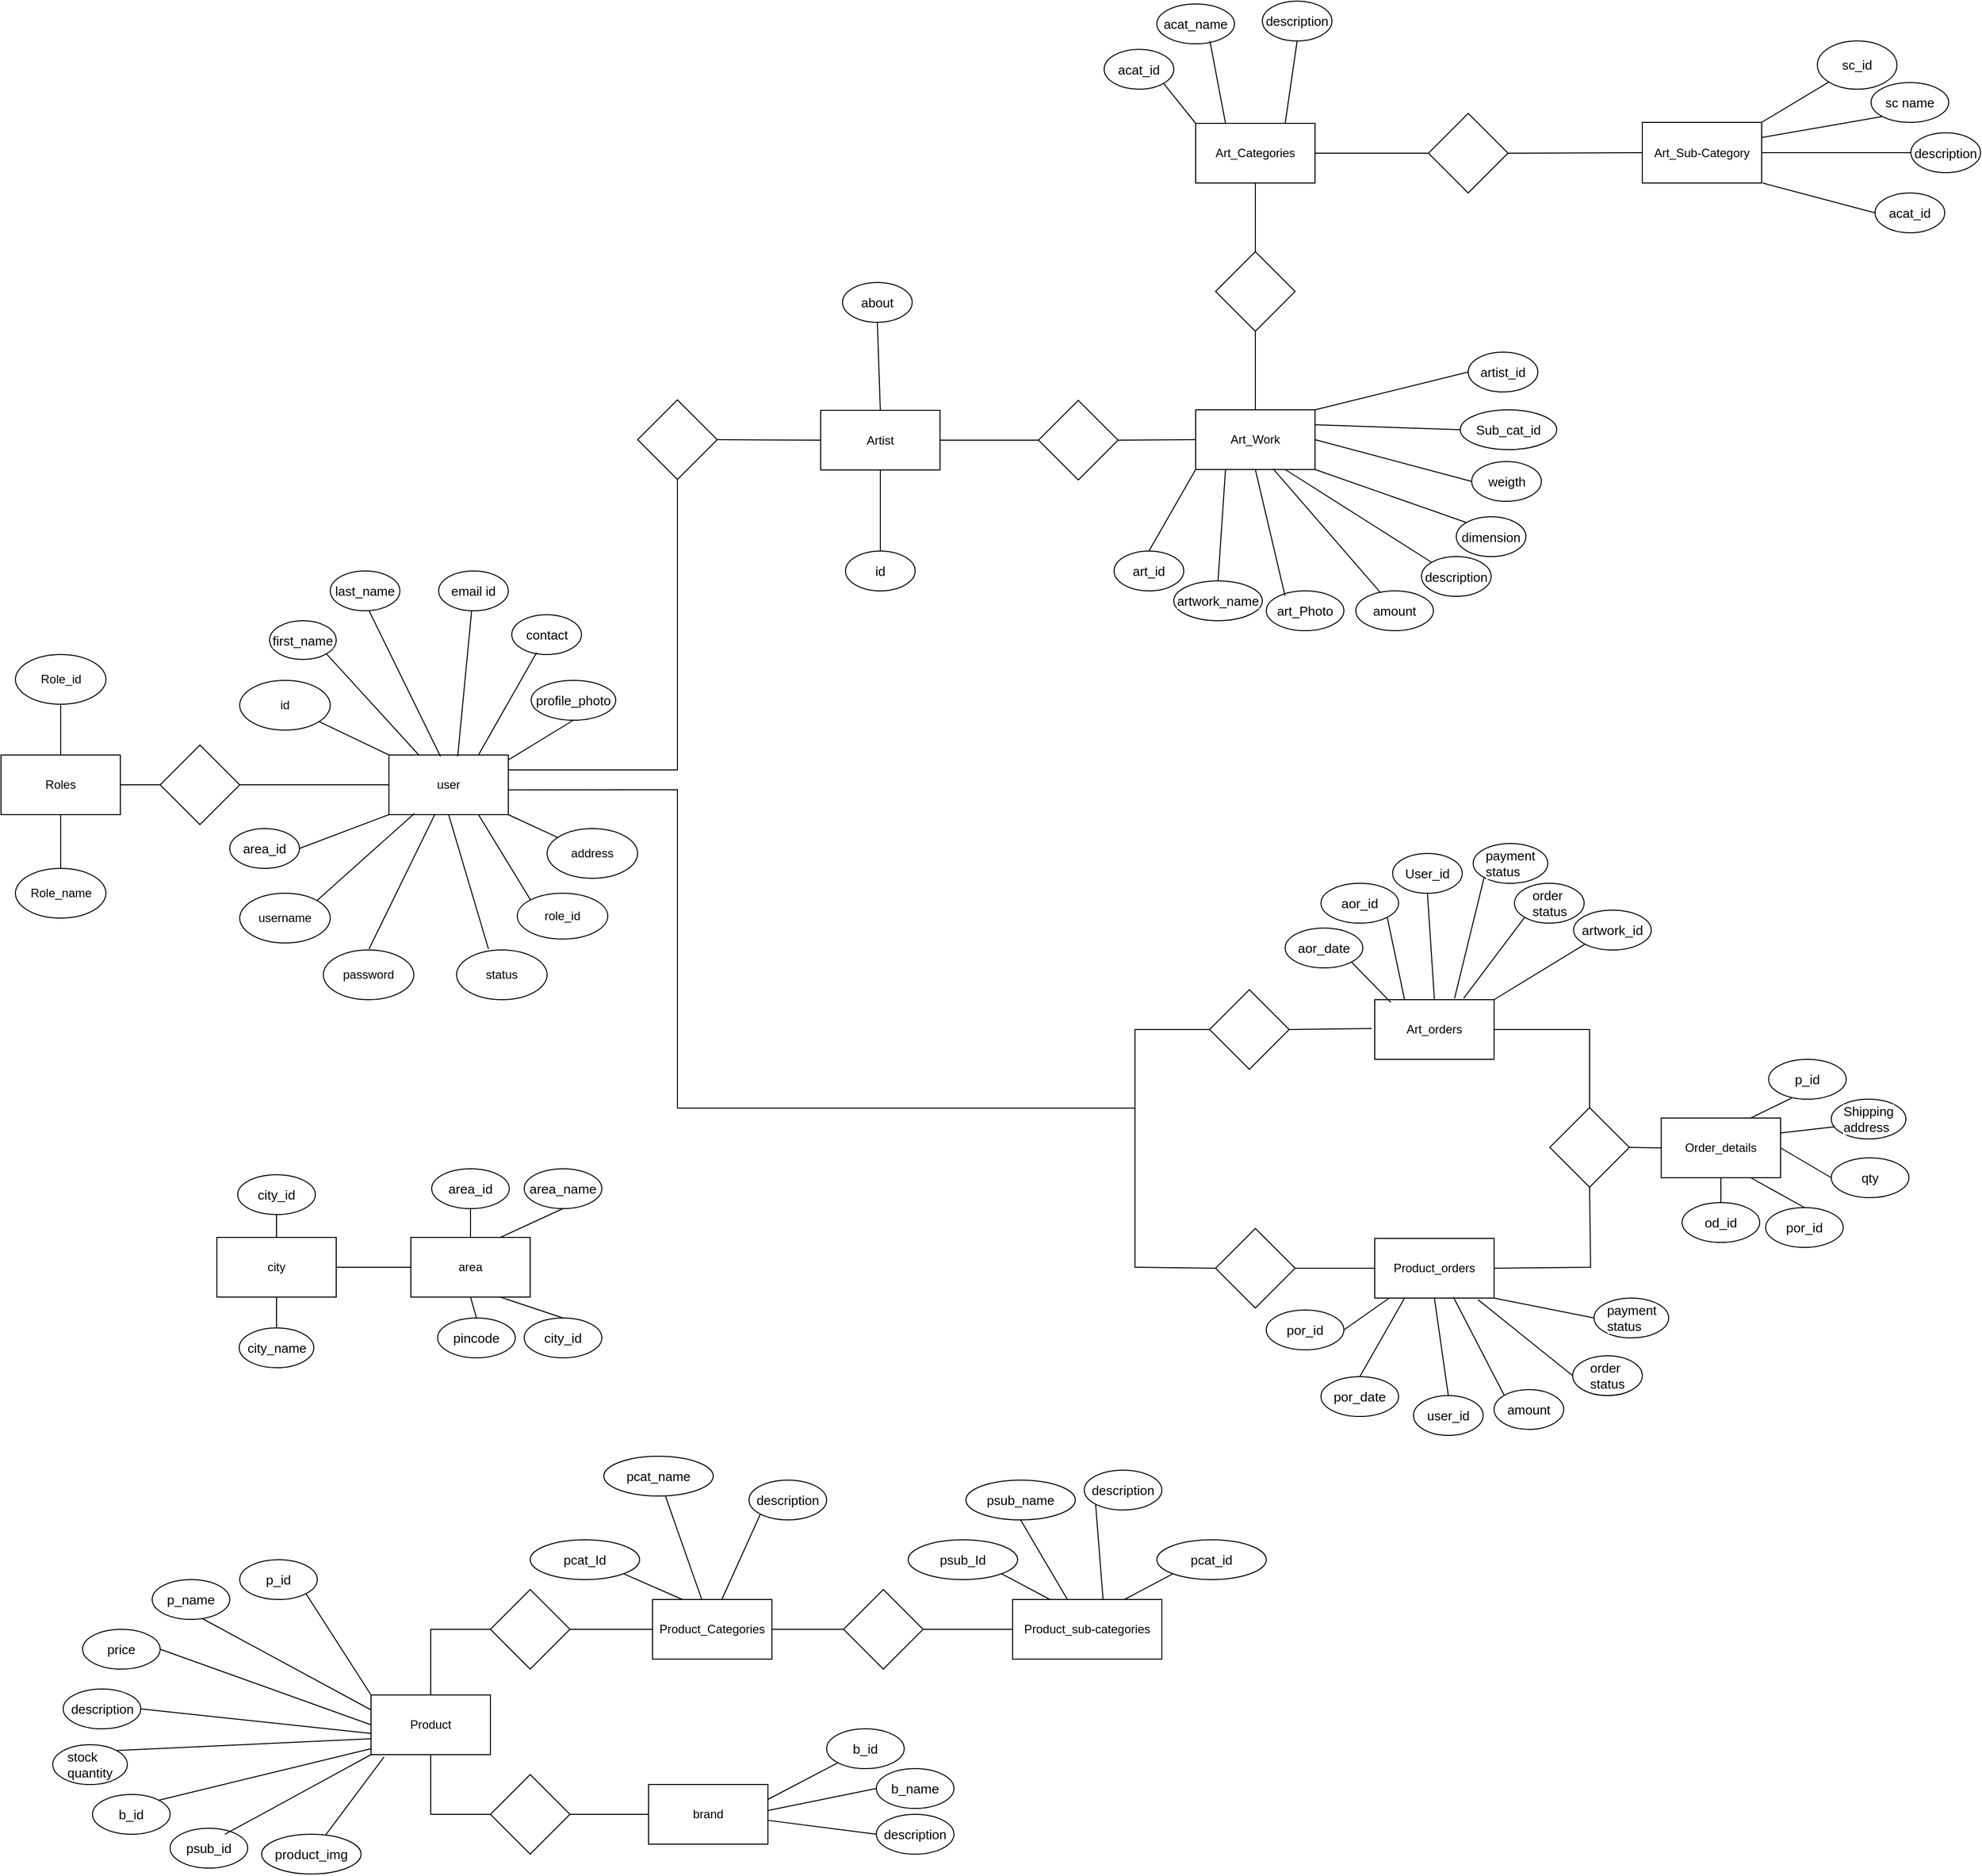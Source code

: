 <mxfile version="24.7.6">
  <diagram id="C5RBs43oDa-KdzZeNtuy" name="Page-1">
    <mxGraphModel grid="1" page="1" gridSize="10" guides="1" tooltips="1" connect="1" arrows="1" fold="1" pageScale="1" pageWidth="1200" pageHeight="1169" math="0" shadow="0">
      <root>
        <mxCell id="WIyWlLk6GJQsqaUBKTNV-0" />
        <mxCell id="WIyWlLk6GJQsqaUBKTNV-1" parent="WIyWlLk6GJQsqaUBKTNV-0" />
        <mxCell id="UwYnIVmGFYntGTS2J9TL-0" value="Roles" style="rounded=0;whiteSpace=wrap;html=1;" vertex="1" parent="WIyWlLk6GJQsqaUBKTNV-1">
          <mxGeometry x="-377" y="525" width="120" height="60" as="geometry" />
        </mxCell>
        <mxCell id="UwYnIVmGFYntGTS2J9TL-1" value="user" style="rounded=0;whiteSpace=wrap;html=1;" vertex="1" parent="WIyWlLk6GJQsqaUBKTNV-1">
          <mxGeometry x="13" y="525" width="120" height="60" as="geometry" />
        </mxCell>
        <mxCell id="jJb1c6qj5qtRXKOhrBhQ-0" value="id" style="ellipse;whiteSpace=wrap;html=1;rounded=0;" vertex="1" parent="WIyWlLk6GJQsqaUBKTNV-1">
          <mxGeometry x="-137" y="450" width="91" height="50" as="geometry" />
        </mxCell>
        <mxCell id="jJb1c6qj5qtRXKOhrBhQ-1" value="username" style="ellipse;whiteSpace=wrap;html=1;rounded=0;" vertex="1" parent="WIyWlLk6GJQsqaUBKTNV-1">
          <mxGeometry x="-137" y="664" width="91" height="50" as="geometry" />
        </mxCell>
        <mxCell id="jJb1c6qj5qtRXKOhrBhQ-2" value="password" style="ellipse;whiteSpace=wrap;html=1;rounded=0;" vertex="1" parent="WIyWlLk6GJQsqaUBKTNV-1">
          <mxGeometry x="-53" y="721" width="91" height="50" as="geometry" />
        </mxCell>
        <mxCell id="jJb1c6qj5qtRXKOhrBhQ-3" value="role_id" style="ellipse;whiteSpace=wrap;html=1;rounded=0;" vertex="1" parent="WIyWlLk6GJQsqaUBKTNV-1">
          <mxGeometry x="142" y="664" width="91" height="46" as="geometry" />
        </mxCell>
        <mxCell id="jJb1c6qj5qtRXKOhrBhQ-4" value="" style="rhombus;whiteSpace=wrap;html=1;rounded=0;" vertex="1" parent="WIyWlLk6GJQsqaUBKTNV-1">
          <mxGeometry x="263" y="168" width="80" height="80" as="geometry" />
        </mxCell>
        <mxCell id="jJb1c6qj5qtRXKOhrBhQ-5" value="Artist" style="rounded=0;whiteSpace=wrap;html=1;" vertex="1" parent="WIyWlLk6GJQsqaUBKTNV-1">
          <mxGeometry x="447" y="178.5" width="120" height="60" as="geometry" />
        </mxCell>
        <mxCell id="jJb1c6qj5qtRXKOhrBhQ-11" value="&lt;span style=&quot;font-family: Arial; font-size: 13px; text-align: left; white-space-collapse: preserve; background-color: rgb(255, 255, 255);&quot;&gt;id&lt;/span&gt;" style="ellipse;whiteSpace=wrap;html=1;rounded=0;" vertex="1" parent="WIyWlLk6GJQsqaUBKTNV-1">
          <mxGeometry x="472" y="320" width="70" height="40" as="geometry" />
        </mxCell>
        <mxCell id="jJb1c6qj5qtRXKOhrBhQ-12" value="&lt;span style=&quot;font-family: Arial; font-size: 13px; text-align: left; white-space-collapse: preserve; background-color: rgb(255, 255, 255);&quot;&gt;first_name&lt;/span&gt;" style="ellipse;whiteSpace=wrap;html=1;rounded=0;" vertex="1" parent="WIyWlLk6GJQsqaUBKTNV-1">
          <mxGeometry x="-107" y="390" width="67" height="39" as="geometry" />
        </mxCell>
        <mxCell id="jJb1c6qj5qtRXKOhrBhQ-13" value="&lt;div style=&quot;text-align: left;&quot;&gt;&lt;font face=&quot;Arial&quot;&gt;&lt;span style=&quot;font-size: 13px; white-space-collapse: preserve; background-color: rgb(255, 255, 255);&quot;&gt;last_name&lt;/span&gt;&lt;/font&gt;&lt;/div&gt;" style="ellipse;whiteSpace=wrap;html=1;rounded=0;" vertex="1" parent="WIyWlLk6GJQsqaUBKTNV-1">
          <mxGeometry x="-46" y="340" width="70" height="40" as="geometry" />
        </mxCell>
        <mxCell id="jJb1c6qj5qtRXKOhrBhQ-15" value="&lt;span style=&quot;font-family: Arial; font-size: 13px; text-align: left; white-space-collapse: preserve; background-color: rgb(255, 255, 255);&quot;&gt;email id&lt;/span&gt;" style="ellipse;whiteSpace=wrap;html=1;rounded=0;" vertex="1" parent="WIyWlLk6GJQsqaUBKTNV-1">
          <mxGeometry x="63" y="340" width="70" height="40" as="geometry" />
        </mxCell>
        <mxCell id="jJb1c6qj5qtRXKOhrBhQ-16" value="&lt;div style=&quot;text-align: left;&quot;&gt;&lt;font face=&quot;Arial&quot;&gt;&lt;span style=&quot;font-size: 13px; white-space-collapse: preserve; background-color: rgb(255, 255, 255);&quot;&gt;area_id&lt;/span&gt;&lt;/font&gt;&lt;/div&gt;" style="ellipse;whiteSpace=wrap;html=1;rounded=0;" vertex="1" parent="WIyWlLk6GJQsqaUBKTNV-1">
          <mxGeometry x="-147" y="599" width="70" height="40" as="geometry" />
        </mxCell>
        <mxCell id="jJb1c6qj5qtRXKOhrBhQ-17" value="&lt;span style=&quot;font-family: Arial; font-size: 13px; text-align: left; white-space-collapse: preserve; background-color: rgb(255, 255, 255);&quot;&gt;contact&lt;/span&gt;" style="ellipse;whiteSpace=wrap;html=1;rounded=0;" vertex="1" parent="WIyWlLk6GJQsqaUBKTNV-1">
          <mxGeometry x="136.5" y="384" width="70" height="40" as="geometry" />
        </mxCell>
        <mxCell id="jJb1c6qj5qtRXKOhrBhQ-19" value="&lt;div style=&quot;text-align: left;&quot;&gt;&lt;span style=&quot;color: rgba(0, 0, 0, 0); font-family: monospace; font-size: 0px; text-wrap: nowrap;&quot;&gt;%3CmxGraphModel%3E%3Croot%3E%3CmxCell%20id%3D%220%22%2F%3E%3CmxCell%20id%3D%221%22%20parent%3D%220%22%2F%3E%3CmxCell%20id%3D%222%22%20value%3D%22%26lt%3Bspan%20style%3D%26quot%3Bfont-family%3A%20Arial%3B%20font-size%3A%2013px%3B%20text-align%3A%20left%3B%20white-space-collapse%3A%20preserve%3B%20background-color%3A%20rgb(255%2C%20255%2C%20255)%3B%26quot%3B%26gt%3Btotal%20post%26lt%3B%2Fspan%26gt%3B%22%20style%3D%22ellipse%3BwhiteSpace%3Dwrap%3Bhtml%3D1%3B%22%20vertex%3D%221%22%20parent%3D%221%22%3E%3CmxGeometry%20x%3D%2260%22%20y%3D%22555%22%20width%3D%2270%22%20height%3D%2240%22%20as%3D%22geometry%22%2F%3E%3C%2FmxCell%3E%3C%2Froot%3E%3C%2FmxGraphModel%3E&lt;/span&gt;&lt;span style=&quot;background-color: rgb(255, 255, 255); font-family: Arial; font-size: 13px; white-space-collapse: preserve;&quot;&gt;profile_photo&lt;/span&gt;&lt;br&gt;&lt;/div&gt;" style="ellipse;whiteSpace=wrap;html=1;rounded=0;" vertex="1" parent="WIyWlLk6GJQsqaUBKTNV-1">
          <mxGeometry x="156" y="450" width="85" height="40" as="geometry" />
        </mxCell>
        <mxCell id="jJb1c6qj5qtRXKOhrBhQ-21" value="&lt;span style=&quot;font-family: Arial; font-size: 13px; text-align: left; white-space-collapse: preserve; background-color: rgb(255, 255, 255);&quot;&gt;art_id&lt;/span&gt;" style="ellipse;whiteSpace=wrap;html=1;rounded=0;" vertex="1" parent="WIyWlLk6GJQsqaUBKTNV-1">
          <mxGeometry x="742" y="320" width="70" height="40" as="geometry" />
        </mxCell>
        <mxCell id="jJb1c6qj5qtRXKOhrBhQ-23" value="" style="rhombus;whiteSpace=wrap;html=1;rounded=0;" vertex="1" parent="WIyWlLk6GJQsqaUBKTNV-1">
          <mxGeometry x="-217" y="515" width="80" height="80" as="geometry" />
        </mxCell>
        <mxCell id="jJb1c6qj5qtRXKOhrBhQ-47" value="Product" style="rounded=0;whiteSpace=wrap;html=1;" vertex="1" parent="WIyWlLk6GJQsqaUBKTNV-1">
          <mxGeometry x="-5" y="1470" width="120" height="60" as="geometry" />
        </mxCell>
        <mxCell id="jJb1c6qj5qtRXKOhrBhQ-49" value="&lt;div style=&quot;text-align: left;&quot;&gt;&lt;font face=&quot;Arial&quot;&gt;&lt;span style=&quot;font-size: 13px; white-space-collapse: preserve; background-color: rgb(255, 255, 255);&quot;&gt;description&lt;/span&gt;&lt;/font&gt;&lt;/div&gt;" style="ellipse;whiteSpace=wrap;html=1;rounded=0;" vertex="1" parent="WIyWlLk6GJQsqaUBKTNV-1">
          <mxGeometry x="-314.5" y="1464" width="78" height="40" as="geometry" />
        </mxCell>
        <mxCell id="jJb1c6qj5qtRXKOhrBhQ-50" value="&lt;div style=&quot;text-align: left;&quot;&gt;&lt;span style=&quot;background-color: initial; font-size: 13.333px;&quot;&gt;&lt;font face=&quot;Arial&quot;&gt;p_name&lt;/font&gt;&lt;/span&gt;&lt;/div&gt;" style="ellipse;whiteSpace=wrap;html=1;rounded=0;" vertex="1" parent="WIyWlLk6GJQsqaUBKTNV-1">
          <mxGeometry x="-225" y="1354" width="78" height="40" as="geometry" />
        </mxCell>
        <mxCell id="jJb1c6qj5qtRXKOhrBhQ-51" value="&lt;div style=&quot;text-align: left;&quot;&gt;&lt;font face=&quot;Arial&quot;&gt;&lt;span style=&quot;font-size: 13px; white-space-collapse: preserve; background-color: rgb(255, 255, 255);&quot;&gt;pcat_Id&lt;/span&gt;&lt;/font&gt;&lt;/div&gt;" style="ellipse;whiteSpace=wrap;html=1;rounded=0;" vertex="1" parent="WIyWlLk6GJQsqaUBKTNV-1">
          <mxGeometry x="155" y="1314" width="110" height="40" as="geometry" />
        </mxCell>
        <mxCell id="jJb1c6qj5qtRXKOhrBhQ-52" value="&lt;div style=&quot;text-align: left;&quot;&gt;&lt;font face=&quot;Arial&quot;&gt;&lt;span style=&quot;font-size: 13px; white-space-collapse: preserve; background-color: rgb(255, 255, 255);&quot;&gt;stock&lt;/span&gt;&lt;/font&gt;&lt;/div&gt;&lt;div style=&quot;text-align: left;&quot;&gt;&lt;font face=&quot;Arial&quot;&gt;&lt;span style=&quot;font-size: 13px; white-space-collapse: preserve; background-color: rgb(255, 255, 255);&quot;&gt;quantity&lt;/span&gt;&lt;/font&gt;&lt;/div&gt;" style="ellipse;whiteSpace=wrap;html=1;rounded=0;" vertex="1" parent="WIyWlLk6GJQsqaUBKTNV-1">
          <mxGeometry x="-325" y="1520" width="75" height="40" as="geometry" />
        </mxCell>
        <mxCell id="jJb1c6qj5qtRXKOhrBhQ-53" value="&lt;div style=&quot;text-align: left;&quot;&gt;&lt;font face=&quot;Arial&quot;&gt;&lt;span style=&quot;font-size: 13px; white-space-collapse: preserve; background-color: rgb(255, 255, 255);&quot;&gt;price&lt;/span&gt;&lt;/font&gt;&lt;/div&gt;" style="ellipse;whiteSpace=wrap;html=1;rounded=0;" vertex="1" parent="WIyWlLk6GJQsqaUBKTNV-1">
          <mxGeometry x="-295" y="1404" width="78" height="40" as="geometry" />
        </mxCell>
        <mxCell id="jJb1c6qj5qtRXKOhrBhQ-55" value="&lt;div style=&quot;text-align: left;&quot;&gt;&lt;font face=&quot;Arial&quot;&gt;&lt;span style=&quot;font-size: 13px; white-space-collapse: preserve; background-color: rgb(255, 255, 255);&quot;&gt;acat_name&lt;/span&gt;&lt;/font&gt;&lt;/div&gt;" style="ellipse;whiteSpace=wrap;html=1;rounded=0;" vertex="1" parent="WIyWlLk6GJQsqaUBKTNV-1">
          <mxGeometry x="785" y="-230.0" width="78" height="40" as="geometry" />
        </mxCell>
        <mxCell id="jJb1c6qj5qtRXKOhrBhQ-59" value="Product_sub-categories" style="rounded=0;whiteSpace=wrap;html=1;" vertex="1" parent="WIyWlLk6GJQsqaUBKTNV-1">
          <mxGeometry x="640" y="1374" width="150" height="60" as="geometry" />
        </mxCell>
        <mxCell id="jJb1c6qj5qtRXKOhrBhQ-63" value="&lt;div style=&quot;text-align: left;&quot;&gt;&lt;font face=&quot;Arial&quot;&gt;&lt;span style=&quot;font-size: 13px; white-space-collapse: preserve; background-color: rgb(255, 255, 255);&quot;&gt;sc name&lt;/span&gt;&lt;/font&gt;&lt;/div&gt;" style="ellipse;whiteSpace=wrap;html=1;rounded=0;" vertex="1" parent="WIyWlLk6GJQsqaUBKTNV-1">
          <mxGeometry x="1503" y="-151" width="78" height="40" as="geometry" />
        </mxCell>
        <mxCell id="jJb1c6qj5qtRXKOhrBhQ-65" value="brand" style="rounded=0;whiteSpace=wrap;html=1;" vertex="1" parent="WIyWlLk6GJQsqaUBKTNV-1">
          <mxGeometry x="274" y="1560" width="120" height="60" as="geometry" />
        </mxCell>
        <mxCell id="jJb1c6qj5qtRXKOhrBhQ-73" value="&lt;div style=&quot;text-align: left;&quot;&gt;&lt;font face=&quot;Arial&quot;&gt;&lt;span style=&quot;font-size: 13px; white-space-collapse: preserve; background-color: rgb(255, 255, 255);&quot;&gt;about&lt;/span&gt;&lt;/font&gt;&lt;/div&gt;" style="ellipse;whiteSpace=wrap;html=1;rounded=0;" vertex="1" parent="WIyWlLk6GJQsqaUBKTNV-1">
          <mxGeometry x="469" y="50" width="70" height="40" as="geometry" />
        </mxCell>
        <mxCell id="HE5ABWrj2HsQPp03Jtrv-8" style="edgeStyle=orthogonalEdgeStyle;rounded=0;orthogonalLoop=1;jettySize=auto;html=1;exitX=0.5;exitY=1;exitDx=0;exitDy=0;" edge="1" parent="WIyWlLk6GJQsqaUBKTNV-1" source="jJb1c6qj5qtRXKOhrBhQ-75">
          <mxGeometry relative="1" as="geometry">
            <mxPoint x="884.429" y="237.857" as="targetPoint" />
          </mxGeometry>
        </mxCell>
        <mxCell id="jJb1c6qj5qtRXKOhrBhQ-75" value="Art_Work" style="rounded=0;whiteSpace=wrap;html=1;" vertex="1" parent="WIyWlLk6GJQsqaUBKTNV-1">
          <mxGeometry x="824" y="178" width="120" height="60" as="geometry" />
        </mxCell>
        <mxCell id="jJb1c6qj5qtRXKOhrBhQ-78" value="&lt;div style=&quot;text-align: left;&quot;&gt;&lt;font face=&quot;Arial&quot;&gt;&lt;span style=&quot;font-size: 13px; white-space-collapse: preserve; background-color: rgb(255, 255, 255);&quot;&gt;description&lt;/span&gt;&lt;/font&gt;&lt;/div&gt;" style="ellipse;whiteSpace=wrap;html=1;rounded=0;" vertex="1" parent="WIyWlLk6GJQsqaUBKTNV-1">
          <mxGeometry x="1543" y="-100.5" width="70" height="40" as="geometry" />
        </mxCell>
        <mxCell id="jJb1c6qj5qtRXKOhrBhQ-80" value="&lt;div style=&quot;text-align: left;&quot;&gt;&lt;font face=&quot;Arial&quot;&gt;&lt;span style=&quot;font-size: 13px; white-space-collapse: preserve; background-color: rgb(255, 255, 255);&quot;&gt;acat_id&lt;/span&gt;&lt;/font&gt;&lt;/div&gt;" style="ellipse;whiteSpace=wrap;html=1;rounded=0;" vertex="1" parent="WIyWlLk6GJQsqaUBKTNV-1">
          <mxGeometry x="732" y="-184.37" width="70" height="40" as="geometry" />
        </mxCell>
        <mxCell id="jJb1c6qj5qtRXKOhrBhQ-105" value="Role_id" style="ellipse;whiteSpace=wrap;html=1;rounded=0;" vertex="1" parent="WIyWlLk6GJQsqaUBKTNV-1">
          <mxGeometry x="-362.5" y="424" width="91" height="50" as="geometry" />
        </mxCell>
        <mxCell id="jJb1c6qj5qtRXKOhrBhQ-112" value="Role_name" style="ellipse;whiteSpace=wrap;html=1;rounded=0;" vertex="1" parent="WIyWlLk6GJQsqaUBKTNV-1">
          <mxGeometry x="-362.5" y="639" width="91" height="50" as="geometry" />
        </mxCell>
        <mxCell id="jJb1c6qj5qtRXKOhrBhQ-114" value="" style="rhombus;whiteSpace=wrap;html=1;rounded=0;" vertex="1" parent="WIyWlLk6GJQsqaUBKTNV-1">
          <mxGeometry x="838" y="761" width="80" height="80" as="geometry" />
        </mxCell>
        <mxCell id="jJb1c6qj5qtRXKOhrBhQ-116" value="" style="rhombus;whiteSpace=wrap;html=1;rounded=0;" vertex="1" parent="WIyWlLk6GJQsqaUBKTNV-1">
          <mxGeometry x="666" y="168.5" width="80" height="80" as="geometry" />
        </mxCell>
        <mxCell id="aXcvZnt5LT_l5kHwnusx-14" value="Product_Categories" style="rounded=0;whiteSpace=wrap;html=1;" vertex="1" parent="WIyWlLk6GJQsqaUBKTNV-1">
          <mxGeometry x="278" y="1374" width="120" height="60" as="geometry" />
        </mxCell>
        <mxCell id="jJb1c6qj5qtRXKOhrBhQ-118" value="Art_orders" style="rounded=0;whiteSpace=wrap;html=1;" vertex="1" parent="WIyWlLk6GJQsqaUBKTNV-1">
          <mxGeometry x="1004" y="771" width="120" height="60" as="geometry" />
        </mxCell>
        <mxCell id="jJb1c6qj5qtRXKOhrBhQ-134" value="&lt;div style=&quot;text-align: left;&quot;&gt;&lt;font face=&quot;Arial&quot;&gt;&lt;span style=&quot;font-size: 13px; white-space-collapse: preserve; background-color: rgb(255, 255, 255);&quot;&gt;qty&lt;/span&gt;&lt;/font&gt;&lt;/div&gt;" style="ellipse;whiteSpace=wrap;html=1;rounded=0;" vertex="1" parent="WIyWlLk6GJQsqaUBKTNV-1">
          <mxGeometry x="1463" y="930" width="78" height="40" as="geometry" />
        </mxCell>
        <mxCell id="aXcvZnt5LT_l5kHwnusx-18" value="" style="rhombus;whiteSpace=wrap;html=1;rounded=0;" vertex="1" parent="WIyWlLk6GJQsqaUBKTNV-1">
          <mxGeometry x="115" y="1550" width="80" height="80" as="geometry" />
        </mxCell>
        <mxCell id="MjH0q3wsF-1Rn3Nc3UPa-1" value="Art_Categories" style="rounded=0;whiteSpace=wrap;html=1;" vertex="1" parent="WIyWlLk6GJQsqaUBKTNV-1">
          <mxGeometry x="824" y="-110" width="120" height="60" as="geometry" />
        </mxCell>
        <mxCell id="aXcvZnt5LT_l5kHwnusx-15" value="" style="rhombus;whiteSpace=wrap;html=1;rounded=0;" vertex="1" parent="WIyWlLk6GJQsqaUBKTNV-1">
          <mxGeometry x="115" y="1364" width="80" height="80" as="geometry" />
        </mxCell>
        <mxCell id="MjH0q3wsF-1Rn3Nc3UPa-3" value="" style="rhombus;whiteSpace=wrap;html=1;rounded=0;" vertex="1" parent="WIyWlLk6GJQsqaUBKTNV-1">
          <mxGeometry x="1058" y="-120" width="80" height="80" as="geometry" />
        </mxCell>
        <mxCell id="aXcvZnt5LT_l5kHwnusx-22" value="" style="rhombus;whiteSpace=wrap;html=1;rounded=0;" vertex="1" parent="WIyWlLk6GJQsqaUBKTNV-1">
          <mxGeometry x="470" y="1364" width="80" height="80" as="geometry" />
        </mxCell>
        <mxCell id="jJb1c6qj5qtRXKOhrBhQ-138" value="Art_Sub-Category" style="rounded=0;whiteSpace=wrap;html=1;" vertex="1" parent="WIyWlLk6GJQsqaUBKTNV-1">
          <mxGeometry x="1273" y="-111" width="120" height="61" as="geometry" />
        </mxCell>
        <mxCell id="jJb1c6qj5qtRXKOhrBhQ-148" value="" style="rhombus;whiteSpace=wrap;html=1;rounded=0;" vertex="1" parent="WIyWlLk6GJQsqaUBKTNV-1">
          <mxGeometry x="844" y="1001" width="80" height="80" as="geometry" />
        </mxCell>
        <mxCell id="jJb1c6qj5qtRXKOhrBhQ-149" value="Product_orders" style="rounded=0;whiteSpace=wrap;html=1;" vertex="1" parent="WIyWlLk6GJQsqaUBKTNV-1">
          <mxGeometry x="1004" y="1011" width="120" height="60" as="geometry" />
        </mxCell>
        <mxCell id="jJb1c6qj5qtRXKOhrBhQ-154" value="Order_details" style="rounded=0;whiteSpace=wrap;html=1;" vertex="1" parent="WIyWlLk6GJQsqaUBKTNV-1">
          <mxGeometry x="1292" y="890" width="120" height="60" as="geometry" />
        </mxCell>
        <mxCell id="jJb1c6qj5qtRXKOhrBhQ-155" value="" style="rhombus;whiteSpace=wrap;html=1;rounded=0;" vertex="1" parent="WIyWlLk6GJQsqaUBKTNV-1">
          <mxGeometry x="1180" y="879.5" width="80" height="80" as="geometry" />
        </mxCell>
        <mxCell id="jJb1c6qj5qtRXKOhrBhQ-162" value="&lt;span style=&quot;font-family: Arial; font-size: 13px; text-align: left; white-space-collapse: preserve; background-color: rgb(255, 255, 255);&quot;&gt;artist_id&lt;/span&gt;" style="ellipse;whiteSpace=wrap;html=1;rounded=0;" vertex="1" parent="WIyWlLk6GJQsqaUBKTNV-1">
          <mxGeometry x="1098" y="120" width="70" height="40" as="geometry" />
        </mxCell>
        <mxCell id="jJb1c6qj5qtRXKOhrBhQ-165" value="&lt;div style=&quot;text-align: left;&quot;&gt;&lt;font face=&quot;Arial&quot;&gt;&lt;span style=&quot;font-size: 13px; white-space-collapse: preserve; background-color: rgb(255, 255, 255);&quot;&gt;acat_id&lt;/span&gt;&lt;/font&gt;&lt;/div&gt;" style="ellipse;whiteSpace=wrap;html=1;rounded=0;" vertex="1" parent="WIyWlLk6GJQsqaUBKTNV-1">
          <mxGeometry x="1507" y="-40" width="70" height="40" as="geometry" />
        </mxCell>
        <mxCell id="jJb1c6qj5qtRXKOhrBhQ-166" value="&lt;div style=&quot;text-align: left;&quot;&gt;&lt;font face=&quot;Arial&quot;&gt;&lt;span style=&quot;font-size: 13px; white-space-collapse: preserve; background-color: rgb(255, 255, 255);&quot;&gt;description&lt;/span&gt;&lt;/font&gt;&lt;/div&gt;" style="ellipse;whiteSpace=wrap;html=1;rounded=0;" vertex="1" parent="WIyWlLk6GJQsqaUBKTNV-1">
          <mxGeometry x="891" y="-232.87" width="70" height="40" as="geometry" />
        </mxCell>
        <mxCell id="jJb1c6qj5qtRXKOhrBhQ-168" value="" style="rhombus;whiteSpace=wrap;html=1;rounded=0;" vertex="1" parent="WIyWlLk6GJQsqaUBKTNV-1">
          <mxGeometry x="844" y="19" width="80" height="80" as="geometry" />
        </mxCell>
        <mxCell id="jJb1c6qj5qtRXKOhrBhQ-171" value="&lt;div style=&quot;text-align: left;&quot;&gt;&lt;font face=&quot;Arial&quot;&gt;&lt;span style=&quot;font-size: 13.333px;&quot;&gt;aor_id&lt;/span&gt;&lt;/font&gt;&lt;/div&gt;" style="ellipse;whiteSpace=wrap;html=1;rounded=0;" vertex="1" parent="WIyWlLk6GJQsqaUBKTNV-1">
          <mxGeometry x="950" y="654" width="78" height="40" as="geometry" />
        </mxCell>
        <mxCell id="jJb1c6qj5qtRXKOhrBhQ-172" value="&lt;div style=&quot;text-align: left;&quot;&gt;&lt;font face=&quot;Arial&quot;&gt;&lt;span style=&quot;font-size: 13px; white-space-collapse: preserve; background-color: rgb(255, 255, 255);&quot;&gt;User_id&lt;/span&gt;&lt;/font&gt;&lt;/div&gt;" style="ellipse;whiteSpace=wrap;html=1;rounded=0;" vertex="1" parent="WIyWlLk6GJQsqaUBKTNV-1">
          <mxGeometry x="1022" y="624" width="70" height="40" as="geometry" />
        </mxCell>
        <mxCell id="jJb1c6qj5qtRXKOhrBhQ-173" value="&lt;div style=&quot;text-align: left;&quot;&gt;&lt;font face=&quot;Arial&quot;&gt;&lt;span style=&quot;font-size: 13.333px;&quot;&gt;por_id&lt;/span&gt;&lt;/font&gt;&lt;/div&gt;" style="ellipse;whiteSpace=wrap;html=1;rounded=0;" vertex="1" parent="WIyWlLk6GJQsqaUBKTNV-1">
          <mxGeometry x="895" y="1083" width="78" height="40" as="geometry" />
        </mxCell>
        <mxCell id="jJb1c6qj5qtRXKOhrBhQ-174" value="&lt;div style=&quot;text-align: left;&quot;&gt;&lt;font face=&quot;Arial&quot;&gt;&lt;span style=&quot;font-size: 13px; white-space-collapse: preserve; background-color: rgb(255, 255, 255);&quot;&gt;user_id&lt;/span&gt;&lt;/font&gt;&lt;/div&gt;" style="ellipse;whiteSpace=wrap;html=1;rounded=0;" vertex="1" parent="WIyWlLk6GJQsqaUBKTNV-1">
          <mxGeometry x="1043" y="1169" width="70" height="40" as="geometry" />
        </mxCell>
        <mxCell id="jJb1c6qj5qtRXKOhrBhQ-175" value="&lt;div style=&quot;text-align: left;&quot;&gt;&lt;font face=&quot;Arial&quot;&gt;&lt;span style=&quot;font-size: 13.333px;&quot;&gt;artwork_id&lt;/span&gt;&lt;/font&gt;&lt;/div&gt;" style="ellipse;whiteSpace=wrap;html=1;rounded=0;" vertex="1" parent="WIyWlLk6GJQsqaUBKTNV-1">
          <mxGeometry x="1204" y="681" width="78" height="40" as="geometry" />
        </mxCell>
        <mxCell id="jJb1c6qj5qtRXKOhrBhQ-176" value="&lt;div style=&quot;text-align: left;&quot;&gt;&lt;font face=&quot;Arial&quot;&gt;&lt;span style=&quot;font-size: 13.333px;&quot;&gt;p_id&lt;/span&gt;&lt;/font&gt;&lt;/div&gt;" style="ellipse;whiteSpace=wrap;html=1;rounded=0;" vertex="1" parent="WIyWlLk6GJQsqaUBKTNV-1">
          <mxGeometry x="1400" y="831" width="78" height="40" as="geometry" />
        </mxCell>
        <mxCell id="jJb1c6qj5qtRXKOhrBhQ-177" value="&lt;div style=&quot;text-align: left;&quot;&gt;&lt;font face=&quot;Arial&quot;&gt;&lt;span style=&quot;font-size: 13.333px;&quot;&gt;od_id&lt;/span&gt;&lt;/font&gt;&lt;/div&gt;" style="ellipse;whiteSpace=wrap;html=1;rounded=0;" vertex="1" parent="WIyWlLk6GJQsqaUBKTNV-1">
          <mxGeometry x="1313" y="975" width="78" height="40" as="geometry" />
        </mxCell>
        <mxCell id="jJb1c6qj5qtRXKOhrBhQ-178" value="&lt;div style=&quot;text-align: left;&quot;&gt;&lt;font face=&quot;Arial&quot;&gt;&lt;span style=&quot;font-size: 13.333px;&quot;&gt;por_id&lt;/span&gt;&lt;/font&gt;&lt;/div&gt;" style="ellipse;whiteSpace=wrap;html=1;rounded=0;" vertex="1" parent="WIyWlLk6GJQsqaUBKTNV-1">
          <mxGeometry x="1397" y="980" width="78" height="40" as="geometry" />
        </mxCell>
        <mxCell id="rgJhV1s86dMsfrk5-m3y-1" value="" style="endArrow=none;html=1;rounded=0;entryX=0;entryY=0.5;entryDx=0;entryDy=0;" edge="1" parent="WIyWlLk6GJQsqaUBKTNV-1" source="jJb1c6qj5qtRXKOhrBhQ-47" target="aXcvZnt5LT_l5kHwnusx-15">
          <mxGeometry width="50" height="50" relative="1" as="geometry">
            <mxPoint x="325" y="1214" as="sourcePoint" />
            <mxPoint x="375" y="1164" as="targetPoint" />
            <Array as="points">
              <mxPoint x="55" y="1404" />
            </Array>
          </mxGeometry>
        </mxCell>
        <mxCell id="rgJhV1s86dMsfrk5-m3y-2" value="" style="endArrow=none;html=1;rounded=0;entryX=0.5;entryY=0;entryDx=0;entryDy=0;exitX=0.5;exitY=1;exitDx=0;exitDy=0;" edge="1" parent="WIyWlLk6GJQsqaUBKTNV-1" source="jJb1c6qj5qtRXKOhrBhQ-105" target="UwYnIVmGFYntGTS2J9TL-0">
          <mxGeometry width="50" height="50" relative="1" as="geometry">
            <mxPoint x="-177" y="380" as="sourcePoint" />
            <mxPoint x="33" y="330" as="targetPoint" />
            <Array as="points" />
          </mxGeometry>
        </mxCell>
        <mxCell id="rgJhV1s86dMsfrk5-m3y-3" value="" style="endArrow=none;html=1;rounded=0;entryX=0;entryY=0.5;entryDx=0;entryDy=0;exitX=1;exitY=0.5;exitDx=0;exitDy=0;" edge="1" parent="WIyWlLk6GJQsqaUBKTNV-1" source="jJb1c6qj5qtRXKOhrBhQ-4" target="jJb1c6qj5qtRXKOhrBhQ-5">
          <mxGeometry width="50" height="50" relative="1" as="geometry">
            <mxPoint x="323" y="168.5" as="sourcePoint" />
            <mxPoint x="373" y="118.5" as="targetPoint" />
          </mxGeometry>
        </mxCell>
        <mxCell id="so5tCF9_g2HEnUHstBTW-14" value="" style="endArrow=none;html=1;rounded=0;entryX=0.5;entryY=1;entryDx=0;entryDy=0;exitX=0.5;exitY=0;exitDx=0;exitDy=0;" edge="1" parent="WIyWlLk6GJQsqaUBKTNV-1" source="jJb1c6qj5qtRXKOhrBhQ-112" target="UwYnIVmGFYntGTS2J9TL-0">
          <mxGeometry width="50" height="50" relative="1" as="geometry">
            <mxPoint x="-17" y="660" as="sourcePoint" />
            <mxPoint x="33" y="610" as="targetPoint" />
          </mxGeometry>
        </mxCell>
        <mxCell id="rgJhV1s86dMsfrk5-m3y-5" value="" style="endArrow=none;html=1;rounded=0;entryX=0.5;entryY=1;entryDx=0;entryDy=0;exitX=1;exitY=0.25;exitDx=0;exitDy=0;" edge="1" parent="WIyWlLk6GJQsqaUBKTNV-1" source="UwYnIVmGFYntGTS2J9TL-1" target="jJb1c6qj5qtRXKOhrBhQ-4">
          <mxGeometry width="50" height="50" relative="1" as="geometry">
            <mxPoint x="353" y="570" as="sourcePoint" />
            <mxPoint x="403" y="520" as="targetPoint" />
            <Array as="points">
              <mxPoint x="303" y="540" />
            </Array>
          </mxGeometry>
        </mxCell>
        <mxCell id="rgJhV1s86dMsfrk5-m3y-6" value="" style="endArrow=none;html=1;rounded=0;entryX=0;entryY=0.5;entryDx=0;entryDy=0;exitX=1;exitY=0.5;exitDx=0;exitDy=0;" edge="1" parent="WIyWlLk6GJQsqaUBKTNV-1" source="jJb1c6qj5qtRXKOhrBhQ-5" target="jJb1c6qj5qtRXKOhrBhQ-116">
          <mxGeometry width="50" height="50" relative="1" as="geometry">
            <mxPoint x="483" y="100" as="sourcePoint" />
            <mxPoint x="533" y="50" as="targetPoint" />
          </mxGeometry>
        </mxCell>
        <mxCell id="so5tCF9_g2HEnUHstBTW-18" value="" style="endArrow=none;html=1;rounded=0;entryX=0.996;entryY=0.586;entryDx=0;entryDy=0;entryPerimeter=0;" edge="1" parent="WIyWlLk6GJQsqaUBKTNV-1" target="UwYnIVmGFYntGTS2J9TL-1">
          <mxGeometry width="50" height="50" relative="1" as="geometry">
            <mxPoint x="303" y="880" as="sourcePoint" />
            <mxPoint x="143" y="620" as="targetPoint" />
            <Array as="points">
              <mxPoint x="303" y="560" />
            </Array>
          </mxGeometry>
        </mxCell>
        <mxCell id="rgJhV1s86dMsfrk5-m3y-7" value="" style="endArrow=none;html=1;rounded=0;entryX=0;entryY=0.5;entryDx=0;entryDy=0;exitX=1;exitY=0.5;exitDx=0;exitDy=0;" edge="1" parent="WIyWlLk6GJQsqaUBKTNV-1" source="jJb1c6qj5qtRXKOhrBhQ-116" target="jJb1c6qj5qtRXKOhrBhQ-75">
          <mxGeometry width="50" height="50" relative="1" as="geometry">
            <mxPoint x="483" y="100" as="sourcePoint" />
            <mxPoint x="533" y="50" as="targetPoint" />
          </mxGeometry>
        </mxCell>
        <mxCell id="rgJhV1s86dMsfrk5-m3y-8" value="" style="endArrow=none;html=1;rounded=0;entryX=0.5;entryY=0;entryDx=0;entryDy=0;exitX=0.5;exitY=1;exitDx=0;exitDy=0;" edge="1" parent="WIyWlLk6GJQsqaUBKTNV-1" source="jJb1c6qj5qtRXKOhrBhQ-168" target="jJb1c6qj5qtRXKOhrBhQ-75">
          <mxGeometry width="50" height="50" relative="1" as="geometry">
            <mxPoint x="483" y="100" as="sourcePoint" />
            <mxPoint x="533" y="50" as="targetPoint" />
          </mxGeometry>
        </mxCell>
        <mxCell id="so5tCF9_g2HEnUHstBTW-22" value="" style="endArrow=none;html=1;rounded=0;entryX=0;entryY=0.5;entryDx=0;entryDy=0;exitX=1;exitY=0.5;exitDx=0;exitDy=0;" edge="1" parent="WIyWlLk6GJQsqaUBKTNV-1" source="jJb1c6qj5qtRXKOhrBhQ-148" target="jJb1c6qj5qtRXKOhrBhQ-149">
          <mxGeometry width="50" height="50" relative="1" as="geometry">
            <mxPoint x="911" y="1016" as="sourcePoint" />
            <mxPoint x="961" y="966" as="targetPoint" />
          </mxGeometry>
        </mxCell>
        <mxCell id="rgJhV1s86dMsfrk5-m3y-11" value="" style="endArrow=none;html=1;rounded=0;entryX=0.5;entryY=1;entryDx=0;entryDy=0;exitX=0.5;exitY=0;exitDx=0;exitDy=0;" edge="1" parent="WIyWlLk6GJQsqaUBKTNV-1" source="jJb1c6qj5qtRXKOhrBhQ-168" target="MjH0q3wsF-1Rn3Nc3UPa-1">
          <mxGeometry width="50" height="50" relative="1" as="geometry">
            <mxPoint x="813" y="390" as="sourcePoint" />
            <mxPoint x="733" y="330" as="targetPoint" />
          </mxGeometry>
        </mxCell>
        <mxCell id="so5tCF9_g2HEnUHstBTW-23" value="" style="endArrow=none;html=1;rounded=0;entryX=0.5;entryY=1;entryDx=0;entryDy=0;exitX=1;exitY=0.5;exitDx=0;exitDy=0;" edge="1" parent="WIyWlLk6GJQsqaUBKTNV-1" source="jJb1c6qj5qtRXKOhrBhQ-149" target="jJb1c6qj5qtRXKOhrBhQ-155">
          <mxGeometry width="50" height="50" relative="1" as="geometry">
            <mxPoint x="1171" y="1051" as="sourcePoint" />
            <mxPoint x="1211" y="960" as="targetPoint" />
            <Array as="points">
              <mxPoint x="1221" y="1040" />
            </Array>
          </mxGeometry>
        </mxCell>
        <mxCell id="rgJhV1s86dMsfrk5-m3y-12" value="" style="endArrow=none;html=1;rounded=0;entryX=0;entryY=0.5;entryDx=0;entryDy=0;exitX=1;exitY=0.5;exitDx=0;exitDy=0;" edge="1" parent="WIyWlLk6GJQsqaUBKTNV-1" source="MjH0q3wsF-1Rn3Nc3UPa-1" target="MjH0q3wsF-1Rn3Nc3UPa-3">
          <mxGeometry width="50" height="50" relative="1" as="geometry">
            <mxPoint x="483" y="80" as="sourcePoint" />
            <mxPoint x="533" y="30" as="targetPoint" />
          </mxGeometry>
        </mxCell>
        <mxCell id="rgJhV1s86dMsfrk5-m3y-13" value="" style="endArrow=none;html=1;rounded=0;entryX=0;entryY=0.5;entryDx=0;entryDy=0;exitX=1;exitY=0.5;exitDx=0;exitDy=0;" edge="1" parent="WIyWlLk6GJQsqaUBKTNV-1" source="MjH0q3wsF-1Rn3Nc3UPa-3" target="jJb1c6qj5qtRXKOhrBhQ-138">
          <mxGeometry width="50" height="50" relative="1" as="geometry">
            <mxPoint x="1143" y="80" as="sourcePoint" />
            <mxPoint x="1193" y="30" as="targetPoint" />
          </mxGeometry>
        </mxCell>
        <mxCell id="so5tCF9_g2HEnUHstBTW-24" value="" style="endArrow=none;html=1;rounded=0;entryX=0.5;entryY=0;entryDx=0;entryDy=0;exitX=1;exitY=0.5;exitDx=0;exitDy=0;" edge="1" parent="WIyWlLk6GJQsqaUBKTNV-1" source="jJb1c6qj5qtRXKOhrBhQ-118" target="jJb1c6qj5qtRXKOhrBhQ-155">
          <mxGeometry width="50" height="50" relative="1" as="geometry">
            <mxPoint x="1091" y="900" as="sourcePoint" />
            <mxPoint x="1141" y="850" as="targetPoint" />
            <Array as="points">
              <mxPoint x="1220" y="801" />
            </Array>
          </mxGeometry>
        </mxCell>
        <mxCell id="so5tCF9_g2HEnUHstBTW-25" value="" style="endArrow=none;html=1;rounded=0;entryX=1;entryY=0.5;entryDx=0;entryDy=0;" edge="1" parent="WIyWlLk6GJQsqaUBKTNV-1" target="jJb1c6qj5qtRXKOhrBhQ-114">
          <mxGeometry width="50" height="50" relative="1" as="geometry">
            <mxPoint x="1001" y="800" as="sourcePoint" />
            <mxPoint x="1141" y="850" as="targetPoint" />
          </mxGeometry>
        </mxCell>
        <mxCell id="MjH0q3wsF-1Rn3Nc3UPa-11" value="" style="endArrow=none;html=1;rounded=0;exitX=1;exitY=0.5;exitDx=0;exitDy=0;entryX=0;entryY=0.5;entryDx=0;entryDy=0;" edge="1" parent="WIyWlLk6GJQsqaUBKTNV-1" source="UwYnIVmGFYntGTS2J9TL-0" target="jJb1c6qj5qtRXKOhrBhQ-23">
          <mxGeometry width="50" height="50" relative="1" as="geometry">
            <mxPoint x="-67" y="600" as="sourcePoint" />
            <mxPoint x="-17" y="550" as="targetPoint" />
          </mxGeometry>
        </mxCell>
        <mxCell id="MjH0q3wsF-1Rn3Nc3UPa-15" value="" style="endArrow=none;html=1;rounded=0;exitX=1;exitY=0.5;exitDx=0;exitDy=0;entryX=0;entryY=0.5;entryDx=0;entryDy=0;" edge="1" parent="WIyWlLk6GJQsqaUBKTNV-1" source="jJb1c6qj5qtRXKOhrBhQ-23" target="UwYnIVmGFYntGTS2J9TL-1">
          <mxGeometry width="50" height="50" relative="1" as="geometry">
            <mxPoint x="-67" y="600" as="sourcePoint" />
            <mxPoint x="-17" y="550" as="targetPoint" />
          </mxGeometry>
        </mxCell>
        <mxCell id="qRqiK1MwPzCaoBUCLI0R-0" value="" style="endArrow=none;html=1;rounded=0;exitX=0.5;exitY=0;exitDx=0;exitDy=0;" edge="1" parent="WIyWlLk6GJQsqaUBKTNV-1" source="jJb1c6qj5qtRXKOhrBhQ-11">
          <mxGeometry width="50" height="50" relative="1" as="geometry">
            <mxPoint x="443" y="170" as="sourcePoint" />
            <mxPoint x="507" y="239" as="targetPoint" />
          </mxGeometry>
        </mxCell>
        <mxCell id="rgJhV1s86dMsfrk5-m3y-18" value="&lt;div style=&quot;text-align: left;&quot;&gt;&lt;font face=&quot;Arial&quot;&gt;&lt;span style=&quot;font-size: 13px; white-space-collapse: preserve; background-color: rgb(255, 255, 255);&quot;&gt;art_Photo&lt;/span&gt;&lt;/font&gt;&lt;/div&gt;" style="ellipse;whiteSpace=wrap;html=1;rounded=0;" vertex="1" parent="WIyWlLk6GJQsqaUBKTNV-1">
          <mxGeometry x="895" y="360" width="78" height="40" as="geometry" />
        </mxCell>
        <mxCell id="rgJhV1s86dMsfrk5-m3y-19" value="&lt;div style=&quot;text-align: left;&quot;&gt;&lt;font face=&quot;Arial&quot;&gt;&lt;span style=&quot;font-size: 13px; white-space-collapse: preserve; background-color: rgb(255, 255, 255);&quot;&gt;sc_id&lt;/span&gt;&lt;/font&gt;&lt;/div&gt;" style="ellipse;whiteSpace=wrap;html=1;rounded=0;" vertex="1" parent="WIyWlLk6GJQsqaUBKTNV-1">
          <mxGeometry x="1449" y="-192.87" width="80" height="48.5" as="geometry" />
        </mxCell>
        <mxCell id="qRqiK1MwPzCaoBUCLI0R-3" value="" style="endArrow=none;html=1;rounded=0;entryX=0.5;entryY=1;entryDx=0;entryDy=0;exitX=0.5;exitY=0;exitDx=0;exitDy=0;" edge="1" parent="WIyWlLk6GJQsqaUBKTNV-1" source="jJb1c6qj5qtRXKOhrBhQ-5" target="jJb1c6qj5qtRXKOhrBhQ-73">
          <mxGeometry width="50" height="50" relative="1" as="geometry">
            <mxPoint x="443" y="170" as="sourcePoint" />
            <mxPoint x="493" y="120" as="targetPoint" />
          </mxGeometry>
        </mxCell>
        <mxCell id="qRqiK1MwPzCaoBUCLI0R-26" style="edgeStyle=orthogonalEdgeStyle;rounded=0;orthogonalLoop=1;jettySize=auto;html=1;exitX=0.5;exitY=1;exitDx=0;exitDy=0;" edge="1" parent="WIyWlLk6GJQsqaUBKTNV-1">
          <mxGeometry relative="1" as="geometry">
            <mxPoint x="568" y="1101" as="sourcePoint" />
            <mxPoint x="568" y="1101" as="targetPoint" />
          </mxGeometry>
        </mxCell>
        <mxCell id="pN3y1RKpjwh6xJhPJnLb-4" value="" style="endArrow=none;html=1;rounded=0;entryX=0;entryY=0.5;entryDx=0;entryDy=0;exitX=1;exitY=0.5;exitDx=0;exitDy=0;" edge="1" parent="WIyWlLk6GJQsqaUBKTNV-1" source="jJb1c6qj5qtRXKOhrBhQ-138" target="jJb1c6qj5qtRXKOhrBhQ-78">
          <mxGeometry width="50" height="50" relative="1" as="geometry">
            <mxPoint x="1403" y="20" as="sourcePoint" />
            <mxPoint x="1453" y="-30" as="targetPoint" />
          </mxGeometry>
        </mxCell>
        <mxCell id="pN3y1RKpjwh6xJhPJnLb-6" value="" style="endArrow=none;html=1;rounded=0;exitX=0;exitY=0.5;exitDx=0;exitDy=0;" edge="1" parent="WIyWlLk6GJQsqaUBKTNV-1" source="jJb1c6qj5qtRXKOhrBhQ-165">
          <mxGeometry width="50" height="50" relative="1" as="geometry">
            <mxPoint x="1403" y="20" as="sourcePoint" />
            <mxPoint x="1394" y="-50" as="targetPoint" />
          </mxGeometry>
        </mxCell>
        <mxCell id="pN3y1RKpjwh6xJhPJnLb-7" value="" style="endArrow=none;html=1;rounded=0;entryX=0;entryY=1;entryDx=0;entryDy=0;exitX=1;exitY=0.25;exitDx=0;exitDy=0;" edge="1" parent="WIyWlLk6GJQsqaUBKTNV-1" source="jJb1c6qj5qtRXKOhrBhQ-138" target="jJb1c6qj5qtRXKOhrBhQ-63">
          <mxGeometry width="50" height="50" relative="1" as="geometry">
            <mxPoint x="1383" y="-90" as="sourcePoint" />
            <mxPoint x="1453" y="-110" as="targetPoint" />
          </mxGeometry>
        </mxCell>
        <mxCell id="HE5ABWrj2HsQPp03Jtrv-2" value="&lt;span style=&quot;font-family: Arial; font-size: 13px; text-align: left; white-space-collapse: preserve; background-color: rgb(255, 255, 255);&quot;&gt;artwork_name&lt;/span&gt;" style="ellipse;whiteSpace=wrap;html=1;rounded=0;" vertex="1" parent="WIyWlLk6GJQsqaUBKTNV-1">
          <mxGeometry x="802" y="350" width="89" height="40" as="geometry" />
        </mxCell>
        <mxCell id="pN3y1RKpjwh6xJhPJnLb-8" value="" style="endArrow=none;html=1;rounded=0;entryX=0;entryY=1;entryDx=0;entryDy=0;exitX=1;exitY=0;exitDx=0;exitDy=0;" edge="1" parent="WIyWlLk6GJQsqaUBKTNV-1" source="jJb1c6qj5qtRXKOhrBhQ-138" target="rgJhV1s86dMsfrk5-m3y-19">
          <mxGeometry width="50" height="50" relative="1" as="geometry">
            <mxPoint x="1403" y="-60" as="sourcePoint" />
            <mxPoint x="1453" y="-110" as="targetPoint" />
          </mxGeometry>
        </mxCell>
        <mxCell id="gmyV5Nfzq6nyXaN8LUYC-1" value="&lt;div style=&quot;text-align: left;&quot;&gt;&lt;font face=&quot;Arial&quot;&gt;&lt;span style=&quot;font-size: 13px; white-space-collapse: preserve; background-color: rgb(255, 255, 255);&quot;&gt;description&lt;/span&gt;&lt;/font&gt;&lt;/div&gt;" style="ellipse;whiteSpace=wrap;html=1;rounded=0;" vertex="1" parent="WIyWlLk6GJQsqaUBKTNV-1">
          <mxGeometry x="1051" y="325.5" width="70" height="40" as="geometry" />
        </mxCell>
        <mxCell id="pN3y1RKpjwh6xJhPJnLb-9" value="" style="endArrow=none;html=1;rounded=0;exitX=1;exitY=1;exitDx=0;exitDy=0;entryX=0;entryY=0;entryDx=0;entryDy=0;" edge="1" parent="WIyWlLk6GJQsqaUBKTNV-1" source="jJb1c6qj5qtRXKOhrBhQ-80" target="MjH0q3wsF-1Rn3Nc3UPa-1">
          <mxGeometry width="50" height="50" relative="1" as="geometry">
            <mxPoint x="753" y="-60" as="sourcePoint" />
            <mxPoint x="823" y="-80" as="targetPoint" />
          </mxGeometry>
        </mxCell>
        <mxCell id="pN3y1RKpjwh6xJhPJnLb-11" value="" style="endArrow=none;html=1;rounded=0;entryX=0.684;entryY=0.933;entryDx=0;entryDy=0;entryPerimeter=0;exitX=0.25;exitY=0;exitDx=0;exitDy=0;" edge="1" parent="WIyWlLk6GJQsqaUBKTNV-1" source="MjH0q3wsF-1Rn3Nc3UPa-1" target="jJb1c6qj5qtRXKOhrBhQ-55">
          <mxGeometry width="50" height="50" relative="1" as="geometry">
            <mxPoint x="753" y="-60" as="sourcePoint" />
            <mxPoint x="803" y="-110" as="targetPoint" />
          </mxGeometry>
        </mxCell>
        <mxCell id="HE5ABWrj2HsQPp03Jtrv-3" value="" style="endArrow=none;html=1;rounded=0;entryX=0.5;entryY=0;entryDx=0;entryDy=0;exitX=0;exitY=1;exitDx=0;exitDy=0;" edge="1" parent="WIyWlLk6GJQsqaUBKTNV-1" source="jJb1c6qj5qtRXKOhrBhQ-75" target="jJb1c6qj5qtRXKOhrBhQ-21">
          <mxGeometry width="50" height="50" relative="1" as="geometry">
            <mxPoint x="803" y="390" as="sourcePoint" />
            <mxPoint x="853" y="340" as="targetPoint" />
          </mxGeometry>
        </mxCell>
        <mxCell id="HE5ABWrj2HsQPp03Jtrv-4" value="" style="endArrow=none;html=1;rounded=0;entryX=0.5;entryY=0;entryDx=0;entryDy=0;exitX=0.25;exitY=1;exitDx=0;exitDy=0;" edge="1" parent="WIyWlLk6GJQsqaUBKTNV-1" source="jJb1c6qj5qtRXKOhrBhQ-75" target="HE5ABWrj2HsQPp03Jtrv-2">
          <mxGeometry width="50" height="50" relative="1" as="geometry">
            <mxPoint x="853" y="250" as="sourcePoint" />
            <mxPoint x="853" y="340" as="targetPoint" />
          </mxGeometry>
        </mxCell>
        <mxCell id="HE5ABWrj2HsQPp03Jtrv-5" value="" style="endArrow=none;html=1;rounded=0;entryX=0.241;entryY=0.121;entryDx=0;entryDy=0;exitX=0.5;exitY=1;exitDx=0;exitDy=0;entryPerimeter=0;" edge="1" parent="WIyWlLk6GJQsqaUBKTNV-1" source="jJb1c6qj5qtRXKOhrBhQ-75" target="rgJhV1s86dMsfrk5-m3y-18">
          <mxGeometry width="50" height="50" relative="1" as="geometry">
            <mxPoint x="803" y="390" as="sourcePoint" />
            <mxPoint x="853" y="340" as="targetPoint" />
          </mxGeometry>
        </mxCell>
        <mxCell id="HE5ABWrj2HsQPp03Jtrv-6" value="" style="endArrow=none;html=1;rounded=0;entryX=0;entryY=0;entryDx=0;entryDy=0;exitX=0.75;exitY=1;exitDx=0;exitDy=0;" edge="1" parent="WIyWlLk6GJQsqaUBKTNV-1" source="jJb1c6qj5qtRXKOhrBhQ-75" target="gmyV5Nfzq6nyXaN8LUYC-1">
          <mxGeometry width="50" height="50" relative="1" as="geometry">
            <mxPoint x="803" y="390" as="sourcePoint" />
            <mxPoint x="853" y="340" as="targetPoint" />
          </mxGeometry>
        </mxCell>
        <mxCell id="pN3y1RKpjwh6xJhPJnLb-13" value="" style="endArrow=none;html=1;rounded=0;entryX=0.5;entryY=1;entryDx=0;entryDy=0;exitX=0.75;exitY=0;exitDx=0;exitDy=0;" edge="1" parent="WIyWlLk6GJQsqaUBKTNV-1" source="MjH0q3wsF-1Rn3Nc3UPa-1" target="jJb1c6qj5qtRXKOhrBhQ-166">
          <mxGeometry width="50" height="50" relative="1" as="geometry">
            <mxPoint x="753" y="-60" as="sourcePoint" />
            <mxPoint x="803" y="-110" as="targetPoint" />
          </mxGeometry>
        </mxCell>
        <mxCell id="HE5ABWrj2HsQPp03Jtrv-7" value="" style="endArrow=none;html=1;rounded=0;entryX=0;entryY=0.5;entryDx=0;entryDy=0;exitX=1;exitY=0;exitDx=0;exitDy=0;" edge="1" parent="WIyWlLk6GJQsqaUBKTNV-1" source="jJb1c6qj5qtRXKOhrBhQ-75" target="jJb1c6qj5qtRXKOhrBhQ-162">
          <mxGeometry width="50" height="50" relative="1" as="geometry">
            <mxPoint x="803" y="390" as="sourcePoint" />
            <mxPoint x="853" y="340" as="targetPoint" />
          </mxGeometry>
        </mxCell>
        <mxCell id="HE5ABWrj2HsQPp03Jtrv-9" value="&lt;div style=&quot;text-align: left;&quot;&gt;&lt;font face=&quot;Arial&quot;&gt;&lt;span style=&quot;font-size: 13px; white-space-collapse: preserve; background-color: rgb(255, 255, 255);&quot;&gt;Shipping&lt;/span&gt;&lt;/font&gt;&lt;/div&gt;&lt;div style=&quot;text-align: left;&quot;&gt;&lt;font face=&quot;Arial&quot;&gt;&lt;span style=&quot;font-size: 13px; white-space-collapse: preserve; background-color: rgb(255, 255, 255);&quot;&gt;address&lt;/span&gt;&lt;/font&gt;&lt;/div&gt;" style="ellipse;whiteSpace=wrap;html=1;rounded=0;" vertex="1" parent="WIyWlLk6GJQsqaUBKTNV-1">
          <mxGeometry x="1463" y="871" width="75" height="40" as="geometry" />
        </mxCell>
        <mxCell id="HE5ABWrj2HsQPp03Jtrv-10" value="" style="endArrow=none;html=1;rounded=0;entryX=1;entryY=0.5;entryDx=0;entryDy=0;exitX=0;exitY=0.5;exitDx=0;exitDy=0;" edge="1" parent="WIyWlLk6GJQsqaUBKTNV-1" source="jJb1c6qj5qtRXKOhrBhQ-65" target="aXcvZnt5LT_l5kHwnusx-18">
          <mxGeometry width="50" height="50" relative="1" as="geometry">
            <mxPoint x="485" y="1464" as="sourcePoint" />
            <mxPoint x="535" y="1414" as="targetPoint" />
          </mxGeometry>
        </mxCell>
        <mxCell id="HE5ABWrj2HsQPp03Jtrv-11" value="" style="endArrow=none;html=1;rounded=0;exitX=1;exitY=0.5;exitDx=0;exitDy=0;entryX=0;entryY=0.5;entryDx=0;entryDy=0;" edge="1" parent="WIyWlLk6GJQsqaUBKTNV-1" source="aXcvZnt5LT_l5kHwnusx-15" target="aXcvZnt5LT_l5kHwnusx-14">
          <mxGeometry width="50" height="50" relative="1" as="geometry">
            <mxPoint x="485" y="1464" as="sourcePoint" />
            <mxPoint x="535" y="1414" as="targetPoint" />
          </mxGeometry>
        </mxCell>
        <mxCell id="HE5ABWrj2HsQPp03Jtrv-12" value="" style="endArrow=none;html=1;rounded=0;exitX=1;exitY=0.5;exitDx=0;exitDy=0;entryX=0;entryY=0.5;entryDx=0;entryDy=0;" edge="1" parent="WIyWlLk6GJQsqaUBKTNV-1" source="aXcvZnt5LT_l5kHwnusx-14" target="aXcvZnt5LT_l5kHwnusx-22">
          <mxGeometry width="50" height="50" relative="1" as="geometry">
            <mxPoint x="485" y="1464" as="sourcePoint" />
            <mxPoint x="535" y="1414" as="targetPoint" />
          </mxGeometry>
        </mxCell>
        <mxCell id="HE5ABWrj2HsQPp03Jtrv-13" value="" style="endArrow=none;html=1;rounded=0;entryX=1;entryY=0.5;entryDx=0;entryDy=0;exitX=0;exitY=0.5;exitDx=0;exitDy=0;" edge="1" parent="WIyWlLk6GJQsqaUBKTNV-1" source="jJb1c6qj5qtRXKOhrBhQ-59" target="aXcvZnt5LT_l5kHwnusx-22">
          <mxGeometry width="50" height="50" relative="1" as="geometry">
            <mxPoint x="485" y="1464" as="sourcePoint" />
            <mxPoint x="535" y="1414" as="targetPoint" />
          </mxGeometry>
        </mxCell>
        <mxCell id="kwx30zAEppSc_Bgp1WH7-0" value="" style="endArrow=none;html=1;rounded=0;entryX=0.5;entryY=1;entryDx=0;entryDy=0;exitX=0;exitY=0.5;exitDx=0;exitDy=0;" edge="1" parent="WIyWlLk6GJQsqaUBKTNV-1" source="aXcvZnt5LT_l5kHwnusx-18" target="jJb1c6qj5qtRXKOhrBhQ-47">
          <mxGeometry width="50" height="50" relative="1" as="geometry">
            <mxPoint x="55" y="1594" as="sourcePoint" />
            <mxPoint x="185" y="1474" as="targetPoint" />
            <Array as="points">
              <mxPoint x="55" y="1590" />
            </Array>
          </mxGeometry>
        </mxCell>
        <mxCell id="LFRIddNNgQjtAJyHvqCD-0" value="&lt;div style=&quot;text-align: left;&quot;&gt;&lt;font face=&quot;Arial&quot;&gt;&lt;span style=&quot;font-size: 13px; white-space-collapse: preserve; background-color: rgb(255, 255, 255);&quot;&gt;psub_Id&lt;/span&gt;&lt;/font&gt;&lt;/div&gt;" style="ellipse;whiteSpace=wrap;html=1;rounded=0;" vertex="1" parent="WIyWlLk6GJQsqaUBKTNV-1">
          <mxGeometry x="535" y="1314" width="110" height="40" as="geometry" />
        </mxCell>
        <mxCell id="kwx30zAEppSc_Bgp1WH7-2" value="&lt;div style=&quot;text-align: left;&quot;&gt;&lt;font face=&quot;Arial&quot;&gt;&lt;span style=&quot;font-size: 13.333px;&quot;&gt;aor_date&lt;/span&gt;&lt;/font&gt;&lt;/div&gt;" style="ellipse;whiteSpace=wrap;html=1;rounded=0;" vertex="1" parent="WIyWlLk6GJQsqaUBKTNV-1">
          <mxGeometry x="914" y="699" width="78" height="40" as="geometry" />
        </mxCell>
        <mxCell id="kwx30zAEppSc_Bgp1WH7-4" value="&lt;div style=&quot;text-align: left;&quot;&gt;&lt;font face=&quot;Arial&quot;&gt;&lt;span style=&quot;font-size: 13.333px;&quot;&gt;por_date&lt;/span&gt;&lt;/font&gt;&lt;/div&gt;" style="ellipse;whiteSpace=wrap;html=1;rounded=0;" vertex="1" parent="WIyWlLk6GJQsqaUBKTNV-1">
          <mxGeometry x="950" y="1150" width="78" height="40" as="geometry" />
        </mxCell>
        <mxCell id="LFRIddNNgQjtAJyHvqCD-3" value="&lt;div style=&quot;text-align: left;&quot;&gt;&lt;font face=&quot;Arial&quot;&gt;&lt;span style=&quot;font-size: 13px; white-space-collapse: preserve; background-color: rgb(255, 255, 255);&quot;&gt;pcat_name&lt;/span&gt;&lt;/font&gt;&lt;/div&gt;" style="ellipse;whiteSpace=wrap;html=1;rounded=0;" vertex="1" parent="WIyWlLk6GJQsqaUBKTNV-1">
          <mxGeometry x="229" y="1230" width="110" height="40" as="geometry" />
        </mxCell>
        <mxCell id="IG8fA_jKeGftFa02syG3-2" value="" style="endArrow=none;html=1;rounded=0;entryX=0;entryY=0.5;entryDx=0;entryDy=0;exitX=1;exitY=0.5;exitDx=0;exitDy=0;" edge="1" parent="WIyWlLk6GJQsqaUBKTNV-1" source="jJb1c6qj5qtRXKOhrBhQ-53" target="jJb1c6qj5qtRXKOhrBhQ-47">
          <mxGeometry width="50" height="50" relative="1" as="geometry">
            <mxPoint x="-195" y="1454" as="sourcePoint" />
            <mxPoint x="-25" y="1424" as="targetPoint" />
          </mxGeometry>
        </mxCell>
        <mxCell id="IG8fA_jKeGftFa02syG3-3" value="" style="endArrow=none;html=1;rounded=0;exitX=0.641;exitY=0.975;exitDx=0;exitDy=0;exitPerimeter=0;entryX=0;entryY=0.25;entryDx=0;entryDy=0;" edge="1" parent="WIyWlLk6GJQsqaUBKTNV-1" source="jJb1c6qj5qtRXKOhrBhQ-50" target="jJb1c6qj5qtRXKOhrBhQ-47">
          <mxGeometry width="50" height="50" relative="1" as="geometry">
            <mxPoint x="-75" y="1474" as="sourcePoint" />
            <mxPoint x="-25" y="1424" as="targetPoint" />
          </mxGeometry>
        </mxCell>
        <mxCell id="IG8fA_jKeGftFa02syG3-4" value="" style="endArrow=none;html=1;rounded=0;exitX=1;exitY=0.5;exitDx=0;exitDy=0;entryX=-0.003;entryY=0.644;entryDx=0;entryDy=0;entryPerimeter=0;" edge="1" parent="WIyWlLk6GJQsqaUBKTNV-1" source="jJb1c6qj5qtRXKOhrBhQ-49" target="jJb1c6qj5qtRXKOhrBhQ-47">
          <mxGeometry width="50" height="50" relative="1" as="geometry">
            <mxPoint x="-75" y="1474" as="sourcePoint" />
            <mxPoint x="-25" y="1424" as="targetPoint" />
          </mxGeometry>
        </mxCell>
        <mxCell id="IG8fA_jKeGftFa02syG3-5" value="" style="endArrow=none;html=1;rounded=0;exitX=1;exitY=0;exitDx=0;exitDy=0;entryX=0;entryY=1;entryDx=0;entryDy=0;" edge="1" parent="WIyWlLk6GJQsqaUBKTNV-1" source="jJb1c6qj5qtRXKOhrBhQ-52" target="jJb1c6qj5qtRXKOhrBhQ-47">
          <mxGeometry width="50" height="50" relative="1" as="geometry">
            <mxPoint x="-75" y="1474" as="sourcePoint" />
            <mxPoint x="-25" y="1424" as="targetPoint" />
            <Array as="points">
              <mxPoint x="-5" y="1514" />
            </Array>
          </mxGeometry>
        </mxCell>
        <mxCell id="IG8fA_jKeGftFa02syG3-6" value="" style="endArrow=none;html=1;rounded=0;entryX=0;entryY=0;entryDx=0;entryDy=0;exitX=1;exitY=1;exitDx=0;exitDy=0;" edge="1" parent="WIyWlLk6GJQsqaUBKTNV-1" source="jJb1c6qj5qtRXKOhrBhQ-48" target="jJb1c6qj5qtRXKOhrBhQ-47">
          <mxGeometry width="50" height="50" relative="1" as="geometry">
            <mxPoint x="-85" y="1434" as="sourcePoint" />
            <mxPoint x="-25" y="1424" as="targetPoint" />
          </mxGeometry>
        </mxCell>
        <mxCell id="jJb1c6qj5qtRXKOhrBhQ-48" value="&lt;div style=&quot;text-align: left;&quot;&gt;&lt;span style=&quot;background-color: initial; font-size: 13.333px;&quot;&gt;&lt;font face=&quot;Arial&quot;&gt;p_id&lt;/font&gt;&lt;/span&gt;&lt;/div&gt;" style="ellipse;whiteSpace=wrap;html=1;rounded=0;" vertex="1" parent="WIyWlLk6GJQsqaUBKTNV-1">
          <mxGeometry x="-137" y="1334" width="78" height="40" as="geometry" />
        </mxCell>
        <mxCell id="LFRIddNNgQjtAJyHvqCD-9" value="&lt;div style=&quot;text-align: left;&quot;&gt;&lt;font face=&quot;Arial&quot;&gt;&lt;span style=&quot;font-size: 13px; white-space-collapse: preserve; background-color: rgb(255, 255, 255);&quot;&gt;psub_name&lt;/span&gt;&lt;/font&gt;&lt;/div&gt;" style="ellipse;whiteSpace=wrap;html=1;rounded=0;" vertex="1" parent="WIyWlLk6GJQsqaUBKTNV-1">
          <mxGeometry x="593" y="1254" width="110" height="40" as="geometry" />
        </mxCell>
        <mxCell id="LFRIddNNgQjtAJyHvqCD-5" value="" style="endArrow=none;html=1;rounded=0;entryX=0.25;entryY=0;entryDx=0;entryDy=0;exitX=1;exitY=1;exitDx=0;exitDy=0;" edge="1" parent="WIyWlLk6GJQsqaUBKTNV-1" source="jJb1c6qj5qtRXKOhrBhQ-51" target="aXcvZnt5LT_l5kHwnusx-14">
          <mxGeometry width="50" height="50" relative="1" as="geometry">
            <mxPoint x="135" y="1474" as="sourcePoint" />
            <mxPoint x="185" y="1424" as="targetPoint" />
          </mxGeometry>
        </mxCell>
        <mxCell id="LFRIddNNgQjtAJyHvqCD-6" value="" style="endArrow=none;html=1;rounded=0;" edge="1" parent="WIyWlLk6GJQsqaUBKTNV-1" source="LFRIddNNgQjtAJyHvqCD-3" target="aXcvZnt5LT_l5kHwnusx-14">
          <mxGeometry width="50" height="50" relative="1" as="geometry">
            <mxPoint x="268" y="1342" as="sourcePoint" />
            <mxPoint x="325" y="1374" as="targetPoint" />
          </mxGeometry>
        </mxCell>
        <mxCell id="LFRIddNNgQjtAJyHvqCD-7" value="" style="endArrow=none;html=1;rounded=0;exitX=0;exitY=1;exitDx=0;exitDy=0;entryX=0.58;entryY=0.002;entryDx=0;entryDy=0;entryPerimeter=0;" edge="1" parent="WIyWlLk6GJQsqaUBKTNV-1" source="LFRIddNNgQjtAJyHvqCD-4" target="aXcvZnt5LT_l5kHwnusx-14">
          <mxGeometry width="50" height="50" relative="1" as="geometry">
            <mxPoint x="395" y="1304" as="sourcePoint" />
            <mxPoint x="345" y="1374" as="targetPoint" />
          </mxGeometry>
        </mxCell>
        <mxCell id="LFRIddNNgQjtAJyHvqCD-4" value="&lt;div style=&quot;text-align: left;&quot;&gt;&lt;font face=&quot;Arial&quot;&gt;&lt;span style=&quot;font-size: 13px; white-space-collapse: preserve; background-color: rgb(255, 255, 255);&quot;&gt;description&lt;/span&gt;&lt;/font&gt;&lt;/div&gt;" style="ellipse;whiteSpace=wrap;html=1;rounded=0;" vertex="1" parent="WIyWlLk6GJQsqaUBKTNV-1">
          <mxGeometry x="375" y="1254" width="78" height="40" as="geometry" />
        </mxCell>
        <mxCell id="LFRIddNNgQjtAJyHvqCD-10" value="&lt;div style=&quot;text-align: left;&quot;&gt;&lt;font face=&quot;Arial&quot;&gt;&lt;span style=&quot;font-size: 13px; white-space-collapse: preserve; background-color: rgb(255, 255, 255);&quot;&gt;description&lt;/span&gt;&lt;/font&gt;&lt;/div&gt;" style="ellipse;whiteSpace=wrap;html=1;rounded=0;" vertex="1" parent="WIyWlLk6GJQsqaUBKTNV-1">
          <mxGeometry x="712" y="1244" width="78" height="40" as="geometry" />
        </mxCell>
        <mxCell id="LFRIddNNgQjtAJyHvqCD-13" value="&lt;div style=&quot;text-align: left;&quot;&gt;&lt;font face=&quot;Arial&quot;&gt;&lt;span style=&quot;font-size: 13px; white-space-collapse: preserve; background-color: rgb(255, 255, 255);&quot;&gt;pcat_id&lt;/span&gt;&lt;/font&gt;&lt;/div&gt;" style="ellipse;whiteSpace=wrap;html=1;rounded=0;" vertex="1" parent="WIyWlLk6GJQsqaUBKTNV-1">
          <mxGeometry x="785" y="1314" width="110" height="40" as="geometry" />
        </mxCell>
        <mxCell id="LFRIddNNgQjtAJyHvqCD-15" value="" style="endArrow=none;html=1;rounded=0;entryX=0.5;entryY=1;entryDx=0;entryDy=0;exitX=0.367;exitY=0;exitDx=0;exitDy=0;exitPerimeter=0;" edge="1" parent="WIyWlLk6GJQsqaUBKTNV-1" source="jJb1c6qj5qtRXKOhrBhQ-59" target="LFRIddNNgQjtAJyHvqCD-9">
          <mxGeometry width="50" height="50" relative="1" as="geometry">
            <mxPoint x="695" y="1364" as="sourcePoint" />
            <mxPoint x="745" y="1314" as="targetPoint" />
          </mxGeometry>
        </mxCell>
        <mxCell id="LFRIddNNgQjtAJyHvqCD-16" value="" style="endArrow=none;html=1;rounded=0;entryX=1;entryY=1;entryDx=0;entryDy=0;exitX=0.25;exitY=0;exitDx=0;exitDy=0;" edge="1" parent="WIyWlLk6GJQsqaUBKTNV-1" source="jJb1c6qj5qtRXKOhrBhQ-59" target="LFRIddNNgQjtAJyHvqCD-0">
          <mxGeometry width="50" height="50" relative="1" as="geometry">
            <mxPoint x="695" y="1364" as="sourcePoint" />
            <mxPoint x="745" y="1314" as="targetPoint" />
          </mxGeometry>
        </mxCell>
        <mxCell id="LFRIddNNgQjtAJyHvqCD-17" value="" style="endArrow=none;html=1;rounded=0;entryX=0;entryY=1;entryDx=0;entryDy=0;exitX=0.606;exitY=-0.007;exitDx=0;exitDy=0;exitPerimeter=0;" edge="1" parent="WIyWlLk6GJQsqaUBKTNV-1" source="jJb1c6qj5qtRXKOhrBhQ-59" target="LFRIddNNgQjtAJyHvqCD-10">
          <mxGeometry width="50" height="50" relative="1" as="geometry">
            <mxPoint x="695" y="1364" as="sourcePoint" />
            <mxPoint x="745" y="1314" as="targetPoint" />
          </mxGeometry>
        </mxCell>
        <mxCell id="XKyIKOg5m7HANeNzWdwx-0" value="&lt;div style=&quot;text-align: left;&quot;&gt;&lt;span style=&quot;background-color: initial; font-size: 13.333px;&quot;&gt;&lt;font face=&quot;Arial&quot;&gt;b_id&lt;/font&gt;&lt;/span&gt;&lt;/div&gt;" style="ellipse;whiteSpace=wrap;html=1;rounded=0;" vertex="1" parent="WIyWlLk6GJQsqaUBKTNV-1">
          <mxGeometry x="453" y="1504" width="78" height="40" as="geometry" />
        </mxCell>
        <mxCell id="XKyIKOg5m7HANeNzWdwx-1" value="&lt;div style=&quot;text-align: left;&quot;&gt;&lt;span style=&quot;background-color: initial; font-size: 13.333px;&quot;&gt;&lt;font face=&quot;Arial&quot;&gt;b_id&lt;/font&gt;&lt;/span&gt;&lt;/div&gt;" style="ellipse;whiteSpace=wrap;html=1;rounded=0;" vertex="1" parent="WIyWlLk6GJQsqaUBKTNV-1">
          <mxGeometry x="-285" y="1570" width="78" height="40" as="geometry" />
        </mxCell>
        <mxCell id="LFRIddNNgQjtAJyHvqCD-18" value="" style="endArrow=none;html=1;rounded=0;entryX=0;entryY=1;entryDx=0;entryDy=0;exitX=0.75;exitY=0;exitDx=0;exitDy=0;" edge="1" parent="WIyWlLk6GJQsqaUBKTNV-1" source="jJb1c6qj5qtRXKOhrBhQ-59" target="LFRIddNNgQjtAJyHvqCD-13">
          <mxGeometry width="50" height="50" relative="1" as="geometry">
            <mxPoint x="695" y="1364" as="sourcePoint" />
            <mxPoint x="745" y="1314" as="targetPoint" />
          </mxGeometry>
        </mxCell>
        <mxCell id="XKyIKOg5m7HANeNzWdwx-2" value="&lt;div style=&quot;text-align: left;&quot;&gt;&lt;span style=&quot;background-color: initial; font-size: 13.333px;&quot;&gt;&lt;font face=&quot;Arial&quot;&gt;b_name&lt;/font&gt;&lt;/span&gt;&lt;/div&gt;" style="ellipse;whiteSpace=wrap;html=1;rounded=0;" vertex="1" parent="WIyWlLk6GJQsqaUBKTNV-1">
          <mxGeometry x="503" y="1544" width="78" height="40" as="geometry" />
        </mxCell>
        <mxCell id="XKyIKOg5m7HANeNzWdwx-4" value="&lt;div style=&quot;text-align: left;&quot;&gt;&lt;font face=&quot;Arial&quot;&gt;&lt;span style=&quot;font-size: 13px; white-space-collapse: preserve; background-color: rgb(255, 255, 255);&quot;&gt;description&lt;/span&gt;&lt;/font&gt;&lt;/div&gt;" style="ellipse;whiteSpace=wrap;html=1;rounded=0;" vertex="1" parent="WIyWlLk6GJQsqaUBKTNV-1">
          <mxGeometry x="503" y="1590" width="78" height="40" as="geometry" />
        </mxCell>
        <mxCell id="LFRIddNNgQjtAJyHvqCD-21" value="" style="endArrow=none;html=1;rounded=0;entryX=0;entryY=1;entryDx=0;entryDy=0;exitX=1;exitY=0.25;exitDx=0;exitDy=0;" edge="1" parent="WIyWlLk6GJQsqaUBKTNV-1" source="jJb1c6qj5qtRXKOhrBhQ-65" target="XKyIKOg5m7HANeNzWdwx-0">
          <mxGeometry width="50" height="50" relative="1" as="geometry">
            <mxPoint x="375" y="1534" as="sourcePoint" />
            <mxPoint x="425" y="1484" as="targetPoint" />
          </mxGeometry>
        </mxCell>
        <mxCell id="XKyIKOg5m7HANeNzWdwx-7" value="" style="endArrow=none;html=1;rounded=0;entryX=1;entryY=0.5;entryDx=0;entryDy=0;exitX=0;exitY=0.5;exitDx=0;exitDy=0;" edge="1" parent="WIyWlLk6GJQsqaUBKTNV-1" source="jJb1c6qj5qtRXKOhrBhQ-154" target="jJb1c6qj5qtRXKOhrBhQ-155">
          <mxGeometry width="50" height="50" relative="1" as="geometry">
            <mxPoint x="1011" y="810" as="sourcePoint" />
            <mxPoint x="928" y="811" as="targetPoint" />
          </mxGeometry>
        </mxCell>
        <mxCell id="LFRIddNNgQjtAJyHvqCD-23" value="" style="endArrow=none;html=1;rounded=0;entryX=0;entryY=0.5;entryDx=0;entryDy=0;exitX=1.002;exitY=0.435;exitDx=0;exitDy=0;exitPerimeter=0;" edge="1" parent="WIyWlLk6GJQsqaUBKTNV-1" source="jJb1c6qj5qtRXKOhrBhQ-65" target="XKyIKOg5m7HANeNzWdwx-2">
          <mxGeometry width="50" height="50" relative="1" as="geometry">
            <mxPoint x="375" y="1534" as="sourcePoint" />
            <mxPoint x="425" y="1484" as="targetPoint" />
          </mxGeometry>
        </mxCell>
        <mxCell id="LFRIddNNgQjtAJyHvqCD-24" value="" style="endArrow=none;html=1;rounded=0;exitX=1.001;exitY=0.601;exitDx=0;exitDy=0;entryX=0;entryY=0.5;entryDx=0;entryDy=0;exitPerimeter=0;" edge="1" parent="WIyWlLk6GJQsqaUBKTNV-1" source="jJb1c6qj5qtRXKOhrBhQ-65" target="XKyIKOg5m7HANeNzWdwx-4">
          <mxGeometry width="50" height="50" relative="1" as="geometry">
            <mxPoint x="375" y="1534" as="sourcePoint" />
            <mxPoint x="485" y="1634" as="targetPoint" />
          </mxGeometry>
        </mxCell>
        <mxCell id="_f5F-TfMylzyczDkocep-1" value="" style="endArrow=none;html=1;rounded=0;entryX=0;entryY=1;entryDx=0;entryDy=0;exitX=1;exitY=0;exitDx=0;exitDy=0;" edge="1" parent="WIyWlLk6GJQsqaUBKTNV-1" source="jJb1c6qj5qtRXKOhrBhQ-118" target="jJb1c6qj5qtRXKOhrBhQ-175">
          <mxGeometry width="50" height="50" relative="1" as="geometry">
            <mxPoint x="1273" y="910" as="sourcePoint" />
            <mxPoint x="1323" y="860" as="targetPoint" />
          </mxGeometry>
        </mxCell>
        <mxCell id="_f5F-TfMylzyczDkocep-3" value="" style="endArrow=none;html=1;rounded=0;entryX=0.048;entryY=0.694;entryDx=0;entryDy=0;entryPerimeter=0;exitX=1;exitY=0.25;exitDx=0;exitDy=0;" edge="1" parent="WIyWlLk6GJQsqaUBKTNV-1" source="jJb1c6qj5qtRXKOhrBhQ-154" target="HE5ABWrj2HsQPp03Jtrv-9">
          <mxGeometry width="50" height="50" relative="1" as="geometry">
            <mxPoint x="1273" y="910" as="sourcePoint" />
            <mxPoint x="1323" y="860" as="targetPoint" />
          </mxGeometry>
        </mxCell>
        <mxCell id="XKyIKOg5m7HANeNzWdwx-9" value="" style="endArrow=none;html=1;rounded=0;entryX=1;entryY=1;entryDx=0;entryDy=0;exitX=0.25;exitY=0;exitDx=0;exitDy=0;" edge="1" parent="WIyWlLk6GJQsqaUBKTNV-1" source="jJb1c6qj5qtRXKOhrBhQ-118" target="jJb1c6qj5qtRXKOhrBhQ-171">
          <mxGeometry width="50" height="50" relative="1" as="geometry">
            <mxPoint x="1402" y="910" as="sourcePoint" />
            <mxPoint x="1443" y="890" as="targetPoint" />
          </mxGeometry>
        </mxCell>
        <mxCell id="XKyIKOg5m7HANeNzWdwx-8" value="" style="endArrow=none;html=1;rounded=0;entryX=1;entryY=1;entryDx=0;entryDy=0;exitX=0.135;exitY=0.047;exitDx=0;exitDy=0;exitPerimeter=0;" edge="1" parent="WIyWlLk6GJQsqaUBKTNV-1" source="jJb1c6qj5qtRXKOhrBhQ-118" target="kwx30zAEppSc_Bgp1WH7-2">
          <mxGeometry width="50" height="50" relative="1" as="geometry">
            <mxPoint x="1053" y="710" as="sourcePoint" />
            <mxPoint x="1094" y="690" as="targetPoint" />
          </mxGeometry>
        </mxCell>
        <mxCell id="_f5F-TfMylzyczDkocep-2" value="" style="endArrow=none;html=1;rounded=0;entryX=0.295;entryY=0.975;entryDx=0;entryDy=0;entryPerimeter=0;exitX=0.75;exitY=0;exitDx=0;exitDy=0;" edge="1" parent="WIyWlLk6GJQsqaUBKTNV-1" source="jJb1c6qj5qtRXKOhrBhQ-154" target="jJb1c6qj5qtRXKOhrBhQ-176">
          <mxGeometry width="50" height="50" relative="1" as="geometry">
            <mxPoint x="1273" y="910" as="sourcePoint" />
            <mxPoint x="1323" y="860" as="targetPoint" />
          </mxGeometry>
        </mxCell>
        <mxCell id="XKyIKOg5m7HANeNzWdwx-10" value="" style="endArrow=none;html=1;rounded=0;entryX=0.5;entryY=1;entryDx=0;entryDy=0;exitX=0.5;exitY=0;exitDx=0;exitDy=0;" edge="1" parent="WIyWlLk6GJQsqaUBKTNV-1" source="jJb1c6qj5qtRXKOhrBhQ-118" target="jJb1c6qj5qtRXKOhrBhQ-172">
          <mxGeometry width="50" height="50" relative="1" as="geometry">
            <mxPoint x="1053" y="740" as="sourcePoint" />
            <mxPoint x="1094" y="720" as="targetPoint" />
          </mxGeometry>
        </mxCell>
        <mxCell id="LFRIddNNgQjtAJyHvqCD-26" value="" style="endArrow=none;html=1;rounded=0;entryX=0.25;entryY=1;entryDx=0;entryDy=0;exitX=0.5;exitY=0;exitDx=0;exitDy=0;" edge="1" parent="WIyWlLk6GJQsqaUBKTNV-1" source="kwx30zAEppSc_Bgp1WH7-4" target="jJb1c6qj5qtRXKOhrBhQ-149">
          <mxGeometry width="50" height="50" relative="1" as="geometry">
            <mxPoint x="963" y="1180" as="sourcePoint" />
            <mxPoint x="1013" y="1130" as="targetPoint" />
          </mxGeometry>
        </mxCell>
        <mxCell id="_f5F-TfMylzyczDkocep-5" value="" style="endArrow=none;html=1;rounded=0;exitX=0.5;exitY=0;exitDx=0;exitDy=0;entryX=0.75;entryY=1;entryDx=0;entryDy=0;" edge="1" parent="WIyWlLk6GJQsqaUBKTNV-1" source="jJb1c6qj5qtRXKOhrBhQ-178" target="jJb1c6qj5qtRXKOhrBhQ-154">
          <mxGeometry width="50" height="50" relative="1" as="geometry">
            <mxPoint x="1403" y="910" as="sourcePoint" />
            <mxPoint x="1413" y="950" as="targetPoint" />
          </mxGeometry>
        </mxCell>
        <mxCell id="_f5F-TfMylzyczDkocep-6" value="" style="endArrow=none;html=1;rounded=0;exitX=0.5;exitY=0;exitDx=0;exitDy=0;entryX=0.5;entryY=1;entryDx=0;entryDy=0;" edge="1" parent="WIyWlLk6GJQsqaUBKTNV-1" source="jJb1c6qj5qtRXKOhrBhQ-177" target="jJb1c6qj5qtRXKOhrBhQ-154">
          <mxGeometry width="50" height="50" relative="1" as="geometry">
            <mxPoint x="1373" y="970" as="sourcePoint" />
            <mxPoint x="1369" y="950" as="targetPoint" />
          </mxGeometry>
        </mxCell>
        <mxCell id="LFRIddNNgQjtAJyHvqCD-29" value="" style="endArrow=none;html=1;rounded=0;exitX=0.5;exitY=0;exitDx=0;exitDy=0;entryX=0.5;entryY=1;entryDx=0;entryDy=0;" edge="1" parent="WIyWlLk6GJQsqaUBKTNV-1" source="jJb1c6qj5qtRXKOhrBhQ-174" target="jJb1c6qj5qtRXKOhrBhQ-149">
          <mxGeometry width="50" height="50" relative="1" as="geometry">
            <mxPoint x="963" y="1180" as="sourcePoint" />
            <mxPoint x="1083" y="1070" as="targetPoint" />
          </mxGeometry>
        </mxCell>
        <mxCell id="LFRIddNNgQjtAJyHvqCD-28" value="" style="endArrow=none;html=1;rounded=0;entryX=0.123;entryY=0.998;entryDx=0;entryDy=0;entryPerimeter=0;exitX=1;exitY=0.5;exitDx=0;exitDy=0;" edge="1" parent="WIyWlLk6GJQsqaUBKTNV-1" source="jJb1c6qj5qtRXKOhrBhQ-173" target="jJb1c6qj5qtRXKOhrBhQ-149">
          <mxGeometry width="50" height="50" relative="1" as="geometry">
            <mxPoint x="963" y="1180" as="sourcePoint" />
            <mxPoint x="1013" y="1130" as="targetPoint" />
          </mxGeometry>
        </mxCell>
        <mxCell id="LFRIddNNgQjtAJyHvqCD-30" value="" style="endArrow=none;html=1;rounded=0;entryX=1;entryY=0.5;entryDx=0;entryDy=0;exitX=0;exitY=0.5;exitDx=0;exitDy=0;" edge="1" parent="WIyWlLk6GJQsqaUBKTNV-1" source="jJb1c6qj5qtRXKOhrBhQ-134" target="jJb1c6qj5qtRXKOhrBhQ-154">
          <mxGeometry width="50" height="50" relative="1" as="geometry">
            <mxPoint x="963" y="1180" as="sourcePoint" />
            <mxPoint x="1013" y="1130" as="targetPoint" />
          </mxGeometry>
        </mxCell>
        <mxCell id="LFRIddNNgQjtAJyHvqCD-31" value="" style="endArrow=none;html=1;rounded=0;exitX=1;exitY=0;exitDx=0;exitDy=0;" edge="1" parent="WIyWlLk6GJQsqaUBKTNV-1" source="XKyIKOg5m7HANeNzWdwx-1">
          <mxGeometry width="50" height="50" relative="1" as="geometry">
            <mxPoint x="-55" y="1600" as="sourcePoint" />
            <mxPoint x="-5" y="1524" as="targetPoint" />
          </mxGeometry>
        </mxCell>
        <mxCell id="XKyIKOg5m7HANeNzWdwx-14" value="&lt;div style=&quot;text-align: left;&quot;&gt;&lt;font face=&quot;Arial&quot;&gt;&lt;span style=&quot;font-size: 13px; white-space-collapse: preserve; background-color: rgb(255, 255, 255);&quot;&gt;dimension&lt;/span&gt;&lt;/font&gt;&lt;/div&gt;" style="ellipse;whiteSpace=wrap;html=1;rounded=0;" vertex="1" parent="WIyWlLk6GJQsqaUBKTNV-1">
          <mxGeometry x="1086" y="285.5" width="70" height="40" as="geometry" />
        </mxCell>
        <mxCell id="XKyIKOg5m7HANeNzWdwx-15" value="&lt;div style=&quot;text-align: left;&quot;&gt;&lt;font face=&quot;Arial&quot;&gt;&lt;span style=&quot;font-size: 13px; white-space-collapse: preserve; background-color: rgb(255, 255, 255);&quot;&gt;weigth&lt;/span&gt;&lt;/font&gt;&lt;/div&gt;" style="ellipse;whiteSpace=wrap;html=1;rounded=0;" vertex="1" parent="WIyWlLk6GJQsqaUBKTNV-1">
          <mxGeometry x="1101.5" y="230" width="70" height="40" as="geometry" />
        </mxCell>
        <mxCell id="XKyIKOg5m7HANeNzWdwx-18" value="" style="endArrow=none;html=1;rounded=0;entryX=0;entryY=0.5;entryDx=0;entryDy=0;exitX=1;exitY=0.5;exitDx=0;exitDy=0;" edge="1" parent="WIyWlLk6GJQsqaUBKTNV-1" source="jJb1c6qj5qtRXKOhrBhQ-75" target="XKyIKOg5m7HANeNzWdwx-15">
          <mxGeometry width="50" height="50" relative="1" as="geometry">
            <mxPoint x="964" y="198" as="sourcePoint" />
            <mxPoint x="1055" y="198" as="targetPoint" />
          </mxGeometry>
        </mxCell>
        <mxCell id="XKyIKOg5m7HANeNzWdwx-19" value="" style="endArrow=none;html=1;rounded=0;entryX=0;entryY=0;entryDx=0;entryDy=0;exitX=1;exitY=1;exitDx=0;exitDy=0;" edge="1" parent="WIyWlLk6GJQsqaUBKTNV-1" source="jJb1c6qj5qtRXKOhrBhQ-75" target="XKyIKOg5m7HANeNzWdwx-14">
          <mxGeometry width="50" height="50" relative="1" as="geometry">
            <mxPoint x="974" y="208" as="sourcePoint" />
            <mxPoint x="1065" y="208" as="targetPoint" />
          </mxGeometry>
        </mxCell>
        <mxCell id="LFRIddNNgQjtAJyHvqCD-32" value="status" style="ellipse;whiteSpace=wrap;html=1;rounded=0;" vertex="1" parent="WIyWlLk6GJQsqaUBKTNV-1">
          <mxGeometry x="81" y="721" width="91" height="50" as="geometry" />
        </mxCell>
        <mxCell id="LFRIddNNgQjtAJyHvqCD-34" value="&lt;span style=&quot;font-family: Arial; font-size: 13px; text-align: left; white-space-collapse: preserve; background-color: rgb(255, 255, 255);&quot;&gt;Sub_cat_id&lt;/span&gt;" style="ellipse;whiteSpace=wrap;html=1;rounded=0;" vertex="1" parent="WIyWlLk6GJQsqaUBKTNV-1">
          <mxGeometry x="1090" y="178" width="97" height="40" as="geometry" />
        </mxCell>
        <mxCell id="LFRIddNNgQjtAJyHvqCD-35" value="" style="endArrow=none;html=1;rounded=0;entryX=0;entryY=0.5;entryDx=0;entryDy=0;exitX=1;exitY=0.25;exitDx=0;exitDy=0;" edge="1" parent="WIyWlLk6GJQsqaUBKTNV-1" source="jJb1c6qj5qtRXKOhrBhQ-75" target="LFRIddNNgQjtAJyHvqCD-34">
          <mxGeometry width="50" height="50" relative="1" as="geometry">
            <mxPoint x="954" y="188" as="sourcePoint" />
            <mxPoint x="1045" y="188" as="targetPoint" />
          </mxGeometry>
        </mxCell>
        <mxCell id="LFRIddNNgQjtAJyHvqCD-36" value="&lt;div style=&quot;text-align: left;&quot;&gt;&lt;font face=&quot;Arial&quot;&gt;&lt;span style=&quot;font-size: 13px; white-space-collapse: preserve; background-color: rgb(255, 255, 255);&quot;&gt;amount&lt;/span&gt;&lt;/font&gt;&lt;/div&gt;" style="ellipse;whiteSpace=wrap;html=1;rounded=0;" vertex="1" parent="WIyWlLk6GJQsqaUBKTNV-1">
          <mxGeometry x="985" y="360" width="78" height="40" as="geometry" />
        </mxCell>
        <mxCell id="LFRIddNNgQjtAJyHvqCD-37" value="" style="endArrow=none;html=1;rounded=0;entryX=0.321;entryY=0.052;entryDx=0;entryDy=0;exitX=0.648;exitY=0.986;exitDx=0;exitDy=0;entryPerimeter=0;exitPerimeter=0;" edge="1" parent="WIyWlLk6GJQsqaUBKTNV-1" source="jJb1c6qj5qtRXKOhrBhQ-75" target="LFRIddNNgQjtAJyHvqCD-36">
          <mxGeometry width="50" height="50" relative="1" as="geometry">
            <mxPoint x="926" y="248.5" as="sourcePoint" />
            <mxPoint x="956" y="375.5" as="targetPoint" />
          </mxGeometry>
        </mxCell>
        <mxCell id="LFRIddNNgQjtAJyHvqCD-39" value="&lt;div style=&quot;text-align: left;&quot;&gt;&lt;span style=&quot;font-family: Arial; font-size: 13px; white-space-collapse: preserve; background-color: rgb(255, 255, 255);&quot;&gt;psub_id&lt;/span&gt;&lt;br&gt;&lt;/div&gt;" style="ellipse;whiteSpace=wrap;html=1;rounded=0;" vertex="1" parent="WIyWlLk6GJQsqaUBKTNV-1">
          <mxGeometry x="-207" y="1604" width="78" height="40" as="geometry" />
        </mxCell>
        <mxCell id="LFRIddNNgQjtAJyHvqCD-40" value="&lt;div style=&quot;text-align: left;&quot;&gt;&lt;span style=&quot;background-color: initial; font-size: 13.333px;&quot;&gt;&lt;font face=&quot;Arial&quot;&gt;product_img&lt;/font&gt;&lt;/span&gt;&lt;/div&gt;" style="ellipse;whiteSpace=wrap;html=1;rounded=0;" vertex="1" parent="WIyWlLk6GJQsqaUBKTNV-1">
          <mxGeometry x="-115" y="1610" width="100" height="40" as="geometry" />
        </mxCell>
        <mxCell id="LFRIddNNgQjtAJyHvqCD-41" value="" style="endArrow=none;html=1;rounded=0;entryX=0;entryY=1;entryDx=0;entryDy=0;exitX=0.706;exitY=0.153;exitDx=0;exitDy=0;exitPerimeter=0;" edge="1" parent="WIyWlLk6GJQsqaUBKTNV-1" source="LFRIddNNgQjtAJyHvqCD-39" target="jJb1c6qj5qtRXKOhrBhQ-47">
          <mxGeometry width="50" height="50" relative="1" as="geometry">
            <mxPoint x="215" y="1344" as="sourcePoint" />
            <mxPoint x="265" y="1294" as="targetPoint" />
          </mxGeometry>
        </mxCell>
        <mxCell id="LFRIddNNgQjtAJyHvqCD-42" value="" style="endArrow=none;html=1;rounded=0;entryX=0.109;entryY=1.038;entryDx=0;entryDy=0;entryPerimeter=0;" edge="1" parent="WIyWlLk6GJQsqaUBKTNV-1" source="LFRIddNNgQjtAJyHvqCD-40" target="jJb1c6qj5qtRXKOhrBhQ-47">
          <mxGeometry width="50" height="50" relative="1" as="geometry">
            <mxPoint x="-142" y="1620" as="sourcePoint" />
            <mxPoint x="5" y="1540" as="targetPoint" />
          </mxGeometry>
        </mxCell>
        <mxCell id="LFRIddNNgQjtAJyHvqCD-43" value="&lt;div style=&quot;text-align: left;&quot;&gt;&lt;font face=&quot;Arial&quot;&gt;&lt;span style=&quot;font-size: 13px; white-space-collapse: preserve; background-color: rgb(255, 255, 255);&quot;&gt;payment&lt;/span&gt;&lt;/font&gt;&lt;/div&gt;&lt;div style=&quot;text-align: left;&quot;&gt;&lt;font face=&quot;Arial&quot;&gt;&lt;span style=&quot;font-size: 13px; white-space-collapse: preserve; background-color: rgb(255, 255, 255);&quot;&gt;status&lt;/span&gt;&lt;/font&gt;&lt;/div&gt;" style="ellipse;whiteSpace=wrap;html=1;rounded=0;" vertex="1" parent="WIyWlLk6GJQsqaUBKTNV-1">
          <mxGeometry x="1103" y="614" width="75" height="40" as="geometry" />
        </mxCell>
        <mxCell id="LFRIddNNgQjtAJyHvqCD-44" value="&lt;div style=&quot;text-align: left;&quot;&gt;&lt;font face=&quot;Arial&quot;&gt;&lt;span style=&quot;font-size: 13px; white-space-collapse: preserve; background-color: rgb(255, 255, 255);&quot;&gt;order&lt;/span&gt;&lt;/font&gt;&lt;/div&gt;&lt;div style=&quot;text-align: left;&quot;&gt;&lt;font face=&quot;Arial&quot;&gt;&lt;span style=&quot;font-size: 13px; white-space-collapse: preserve; background-color: rgb(255, 255, 255);&quot;&gt;status&lt;/span&gt;&lt;/font&gt;&lt;/div&gt;" style="ellipse;whiteSpace=wrap;html=1;rounded=0;" vertex="1" parent="WIyWlLk6GJQsqaUBKTNV-1">
          <mxGeometry x="1144.5" y="654" width="70" height="40" as="geometry" />
        </mxCell>
        <mxCell id="LFRIddNNgQjtAJyHvqCD-51" value="" style="endArrow=none;html=1;rounded=0;exitX=0.874;exitY=-0.022;exitDx=0;exitDy=0;entryX=0;entryY=1;entryDx=0;entryDy=0;exitPerimeter=0;" edge="1" parent="WIyWlLk6GJQsqaUBKTNV-1" target="LFRIddNNgQjtAJyHvqCD-44">
          <mxGeometry width="50" height="50" relative="1" as="geometry">
            <mxPoint x="1093.38" y="769.68" as="sourcePoint" />
            <mxPoint x="1181.5" y="740" as="targetPoint" />
          </mxGeometry>
        </mxCell>
        <mxCell id="LFRIddNNgQjtAJyHvqCD-52" value="" style="endArrow=none;html=1;rounded=0;entryX=0;entryY=1;entryDx=0;entryDy=0;exitX=0.669;exitY=-0.022;exitDx=0;exitDy=0;exitPerimeter=0;" edge="1" parent="WIyWlLk6GJQsqaUBKTNV-1" source="jJb1c6qj5qtRXKOhrBhQ-118" target="LFRIddNNgQjtAJyHvqCD-43">
          <mxGeometry width="50" height="50" relative="1" as="geometry">
            <mxPoint x="893" y="870" as="sourcePoint" />
            <mxPoint x="943" y="820" as="targetPoint" />
          </mxGeometry>
        </mxCell>
        <mxCell id="LFRIddNNgQjtAJyHvqCD-53" value="&lt;div style=&quot;text-align: left;&quot;&gt;&lt;font face=&quot;Arial&quot;&gt;&lt;span style=&quot;font-size: 13px; white-space-collapse: preserve; background-color: rgb(255, 255, 255);&quot;&gt;payment&lt;/span&gt;&lt;/font&gt;&lt;/div&gt;&lt;div style=&quot;text-align: left;&quot;&gt;&lt;font face=&quot;Arial&quot;&gt;&lt;span style=&quot;font-size: 13px; white-space-collapse: preserve; background-color: rgb(255, 255, 255);&quot;&gt;status&lt;/span&gt;&lt;/font&gt;&lt;/div&gt;" style="ellipse;whiteSpace=wrap;html=1;rounded=0;" vertex="1" parent="WIyWlLk6GJQsqaUBKTNV-1">
          <mxGeometry x="1224.5" y="1071" width="75" height="40" as="geometry" />
        </mxCell>
        <mxCell id="LFRIddNNgQjtAJyHvqCD-54" value="&lt;div style=&quot;text-align: left;&quot;&gt;&lt;font face=&quot;Arial&quot;&gt;&lt;span style=&quot;font-size: 13px; white-space-collapse: preserve; background-color: rgb(255, 255, 255);&quot;&gt;order&lt;/span&gt;&lt;/font&gt;&lt;/div&gt;&lt;div style=&quot;text-align: left;&quot;&gt;&lt;font face=&quot;Arial&quot;&gt;&lt;span style=&quot;font-size: 13px; white-space-collapse: preserve; background-color: rgb(255, 255, 255);&quot;&gt;status&lt;/span&gt;&lt;/font&gt;&lt;/div&gt;" style="ellipse;whiteSpace=wrap;html=1;rounded=0;" vertex="1" parent="WIyWlLk6GJQsqaUBKTNV-1">
          <mxGeometry x="1203" y="1129" width="70" height="40" as="geometry" />
        </mxCell>
        <mxCell id="LFRIddNNgQjtAJyHvqCD-55" value="&lt;div style=&quot;text-align: left;&quot;&gt;&lt;font face=&quot;Arial&quot;&gt;&lt;span style=&quot;font-size: 13px; white-space-collapse: preserve; background-color: rgb(255, 255, 255);&quot;&gt;amount&lt;/span&gt;&lt;/font&gt;&lt;/div&gt;" style="ellipse;whiteSpace=wrap;html=1;rounded=0;" vertex="1" parent="WIyWlLk6GJQsqaUBKTNV-1">
          <mxGeometry x="1124" y="1163" width="70" height="40" as="geometry" />
        </mxCell>
        <mxCell id="LFRIddNNgQjtAJyHvqCD-56" value="" style="endArrow=none;html=1;rounded=0;entryX=0;entryY=0;entryDx=0;entryDy=0;exitX=0.659;exitY=0.983;exitDx=0;exitDy=0;exitPerimeter=0;" edge="1" parent="WIyWlLk6GJQsqaUBKTNV-1" source="jJb1c6qj5qtRXKOhrBhQ-149" target="LFRIddNNgQjtAJyHvqCD-55">
          <mxGeometry width="50" height="50" relative="1" as="geometry">
            <mxPoint x="1083" y="1080" as="sourcePoint" />
            <mxPoint x="937.5" y="960" as="targetPoint" />
          </mxGeometry>
        </mxCell>
        <mxCell id="LFRIddNNgQjtAJyHvqCD-57" value="" style="endArrow=none;html=1;rounded=0;entryX=0;entryY=0.5;entryDx=0;entryDy=0;exitX=0.864;exitY=1.024;exitDx=0;exitDy=0;exitPerimeter=0;" edge="1" parent="WIyWlLk6GJQsqaUBKTNV-1" source="jJb1c6qj5qtRXKOhrBhQ-149" target="LFRIddNNgQjtAJyHvqCD-54">
          <mxGeometry width="50" height="50" relative="1" as="geometry">
            <mxPoint x="1133" y="1120" as="sourcePoint" />
            <mxPoint x="1191.5" y="750" as="targetPoint" />
          </mxGeometry>
        </mxCell>
        <mxCell id="LFRIddNNgQjtAJyHvqCD-58" value="" style="endArrow=none;html=1;rounded=0;entryX=0;entryY=0.5;entryDx=0;entryDy=0;exitX=1;exitY=1;exitDx=0;exitDy=0;" edge="1" parent="WIyWlLk6GJQsqaUBKTNV-1" source="jJb1c6qj5qtRXKOhrBhQ-149" target="LFRIddNNgQjtAJyHvqCD-53">
          <mxGeometry width="50" height="50" relative="1" as="geometry">
            <mxPoint x="1143" y="1130" as="sourcePoint" />
            <mxPoint x="1235" y="1159" as="targetPoint" />
          </mxGeometry>
        </mxCell>
        <mxCell id="SzT_wWwQKgAQfBorcGmF-0" value="" style="endArrow=none;html=1;rounded=0;" edge="1" parent="WIyWlLk6GJQsqaUBKTNV-1">
          <mxGeometry width="50" height="50" relative="1" as="geometry">
            <mxPoint x="303" y="880" as="sourcePoint" />
            <mxPoint x="763" y="880" as="targetPoint" />
          </mxGeometry>
        </mxCell>
        <mxCell id="SzT_wWwQKgAQfBorcGmF-1" value="" style="endArrow=none;html=1;rounded=0;entryX=0;entryY=0.5;entryDx=0;entryDy=0;" edge="1" parent="WIyWlLk6GJQsqaUBKTNV-1" target="jJb1c6qj5qtRXKOhrBhQ-114">
          <mxGeometry width="50" height="50" relative="1" as="geometry">
            <mxPoint x="763" y="880" as="sourcePoint" />
            <mxPoint x="773" y="840" as="targetPoint" />
            <Array as="points">
              <mxPoint x="763" y="801" />
            </Array>
          </mxGeometry>
        </mxCell>
        <mxCell id="SzT_wWwQKgAQfBorcGmF-2" value="" style="endArrow=none;html=1;rounded=0;entryX=0;entryY=0.5;entryDx=0;entryDy=0;" edge="1" parent="WIyWlLk6GJQsqaUBKTNV-1" target="jJb1c6qj5qtRXKOhrBhQ-148">
          <mxGeometry width="50" height="50" relative="1" as="geometry">
            <mxPoint x="763" y="880" as="sourcePoint" />
            <mxPoint x="773" y="840" as="targetPoint" />
            <Array as="points">
              <mxPoint x="763" y="1040" />
            </Array>
          </mxGeometry>
        </mxCell>
        <mxCell id="SzT_wWwQKgAQfBorcGmF-3" value="address" style="ellipse;whiteSpace=wrap;html=1;rounded=0;" vertex="1" parent="WIyWlLk6GJQsqaUBKTNV-1">
          <mxGeometry x="172" y="599" width="91" height="50" as="geometry" />
        </mxCell>
        <mxCell id="P32zGIdbcSKPLFvf0-k8-1" value="" style="endArrow=none;html=1;rounded=0;entryX=0.5;entryY=1;entryDx=0;entryDy=0;exitX=1;exitY=0.083;exitDx=0;exitDy=0;exitPerimeter=0;" edge="1" parent="WIyWlLk6GJQsqaUBKTNV-1" source="UwYnIVmGFYntGTS2J9TL-1" target="jJb1c6qj5qtRXKOhrBhQ-19">
          <mxGeometry width="50" height="50" relative="1" as="geometry">
            <mxPoint x="133" y="530" as="sourcePoint" />
            <mxPoint x="133" y="520" as="targetPoint" />
          </mxGeometry>
        </mxCell>
        <mxCell id="P32zGIdbcSKPLFvf0-k8-2" value="" style="endArrow=none;html=1;rounded=0;entryX=0.357;entryY=0.95;entryDx=0;entryDy=0;exitX=0.75;exitY=0;exitDx=0;exitDy=0;entryPerimeter=0;" edge="1" parent="WIyWlLk6GJQsqaUBKTNV-1" source="UwYnIVmGFYntGTS2J9TL-1" target="jJb1c6qj5qtRXKOhrBhQ-17">
          <mxGeometry width="50" height="50" relative="1" as="geometry">
            <mxPoint x="83" y="570" as="sourcePoint" />
            <mxPoint x="133" y="520" as="targetPoint" />
          </mxGeometry>
        </mxCell>
        <mxCell id="P32zGIdbcSKPLFvf0-k8-3" value="" style="endArrow=none;html=1;rounded=0;exitX=0.576;exitY=0.025;exitDx=0;exitDy=0;exitPerimeter=0;" edge="1" parent="WIyWlLk6GJQsqaUBKTNV-1" source="UwYnIVmGFYntGTS2J9TL-1" target="jJb1c6qj5qtRXKOhrBhQ-15">
          <mxGeometry width="50" height="50" relative="1" as="geometry">
            <mxPoint x="83" y="520" as="sourcePoint" />
            <mxPoint x="133" y="520" as="targetPoint" />
          </mxGeometry>
        </mxCell>
        <mxCell id="P32zGIdbcSKPLFvf0-k8-4" value="" style="endArrow=none;html=1;rounded=0;entryX=0.557;entryY=1;entryDx=0;entryDy=0;entryPerimeter=0;exitX=0.432;exitY=0.025;exitDx=0;exitDy=0;exitPerimeter=0;" edge="1" parent="WIyWlLk6GJQsqaUBKTNV-1" source="UwYnIVmGFYntGTS2J9TL-1" target="jJb1c6qj5qtRXKOhrBhQ-13">
          <mxGeometry width="50" height="50" relative="1" as="geometry">
            <mxPoint x="83" y="510" as="sourcePoint" />
            <mxPoint x="133" y="460" as="targetPoint" />
          </mxGeometry>
        </mxCell>
        <mxCell id="P32zGIdbcSKPLFvf0-k8-5" value="" style="endArrow=none;html=1;rounded=0;entryX=1;entryY=1;entryDx=0;entryDy=0;exitX=0.25;exitY=0;exitDx=0;exitDy=0;" edge="1" parent="WIyWlLk6GJQsqaUBKTNV-1" source="UwYnIVmGFYntGTS2J9TL-1" target="jJb1c6qj5qtRXKOhrBhQ-12">
          <mxGeometry width="50" height="50" relative="1" as="geometry">
            <mxPoint x="83" y="510" as="sourcePoint" />
            <mxPoint x="133" y="460" as="targetPoint" />
          </mxGeometry>
        </mxCell>
        <mxCell id="P32zGIdbcSKPLFvf0-k8-6" value="" style="endArrow=none;html=1;rounded=0;entryX=0;entryY=0;entryDx=0;entryDy=0;" edge="1" parent="WIyWlLk6GJQsqaUBKTNV-1" source="jJb1c6qj5qtRXKOhrBhQ-0" target="UwYnIVmGFYntGTS2J9TL-1">
          <mxGeometry width="50" height="50" relative="1" as="geometry">
            <mxPoint x="83" y="510" as="sourcePoint" />
            <mxPoint x="133" y="460" as="targetPoint" />
          </mxGeometry>
        </mxCell>
        <mxCell id="P32zGIdbcSKPLFvf0-k8-7" value="" style="endArrow=none;html=1;rounded=0;exitX=1;exitY=0.5;exitDx=0;exitDy=0;entryX=0;entryY=1;entryDx=0;entryDy=0;" edge="1" parent="WIyWlLk6GJQsqaUBKTNV-1" source="jJb1c6qj5qtRXKOhrBhQ-16" target="UwYnIVmGFYntGTS2J9TL-1">
          <mxGeometry width="50" height="50" relative="1" as="geometry">
            <mxPoint x="83" y="670" as="sourcePoint" />
            <mxPoint x="133" y="620" as="targetPoint" />
          </mxGeometry>
        </mxCell>
        <mxCell id="P32zGIdbcSKPLFvf0-k8-8" value="" style="endArrow=none;html=1;rounded=0;exitX=1;exitY=0;exitDx=0;exitDy=0;entryX=0.214;entryY=0.979;entryDx=0;entryDy=0;entryPerimeter=0;" edge="1" parent="WIyWlLk6GJQsqaUBKTNV-1" source="jJb1c6qj5qtRXKOhrBhQ-1" target="UwYnIVmGFYntGTS2J9TL-1">
          <mxGeometry width="50" height="50" relative="1" as="geometry">
            <mxPoint x="83" y="670" as="sourcePoint" />
            <mxPoint x="133" y="620" as="targetPoint" />
          </mxGeometry>
        </mxCell>
        <mxCell id="P32zGIdbcSKPLFvf0-k8-9" value="" style="endArrow=none;html=1;rounded=0;entryX=0.386;entryY=0.991;entryDx=0;entryDy=0;entryPerimeter=0;" edge="1" parent="WIyWlLk6GJQsqaUBKTNV-1" target="UwYnIVmGFYntGTS2J9TL-1">
          <mxGeometry width="50" height="50" relative="1" as="geometry">
            <mxPoint x="-7" y="720" as="sourcePoint" />
            <mxPoint x="133" y="620" as="targetPoint" />
          </mxGeometry>
        </mxCell>
        <mxCell id="P32zGIdbcSKPLFvf0-k8-10" value="" style="endArrow=none;html=1;rounded=0;exitX=0.352;exitY=-0.02;exitDx=0;exitDy=0;exitPerimeter=0;entryX=0.5;entryY=1;entryDx=0;entryDy=0;" edge="1" parent="WIyWlLk6GJQsqaUBKTNV-1" source="LFRIddNNgQjtAJyHvqCD-32" target="UwYnIVmGFYntGTS2J9TL-1">
          <mxGeometry width="50" height="50" relative="1" as="geometry">
            <mxPoint x="83" y="670" as="sourcePoint" />
            <mxPoint x="133" y="620" as="targetPoint" />
          </mxGeometry>
        </mxCell>
        <mxCell id="P32zGIdbcSKPLFvf0-k8-11" value="" style="endArrow=none;html=1;rounded=0;entryX=0;entryY=0;entryDx=0;entryDy=0;exitX=0.75;exitY=1;exitDx=0;exitDy=0;" edge="1" parent="WIyWlLk6GJQsqaUBKTNV-1" source="UwYnIVmGFYntGTS2J9TL-1" target="jJb1c6qj5qtRXKOhrBhQ-3">
          <mxGeometry width="50" height="50" relative="1" as="geometry">
            <mxPoint x="83" y="670" as="sourcePoint" />
            <mxPoint x="133" y="620" as="targetPoint" />
          </mxGeometry>
        </mxCell>
        <mxCell id="P32zGIdbcSKPLFvf0-k8-12" value="" style="endArrow=none;html=1;rounded=0;exitX=1;exitY=1;exitDx=0;exitDy=0;" edge="1" parent="WIyWlLk6GJQsqaUBKTNV-1" source="UwYnIVmGFYntGTS2J9TL-1" target="SzT_wWwQKgAQfBorcGmF-3">
          <mxGeometry width="50" height="50" relative="1" as="geometry">
            <mxPoint x="83" y="670" as="sourcePoint" />
            <mxPoint x="133" y="620" as="targetPoint" />
          </mxGeometry>
        </mxCell>
        <mxCell id="B5z6JujvI_pp0zHjddGs-3" value="city" style="rounded=0;whiteSpace=wrap;html=1;" vertex="1" parent="WIyWlLk6GJQsqaUBKTNV-1">
          <mxGeometry x="-160" y="1010" width="120" height="60" as="geometry" />
        </mxCell>
        <mxCell id="B5z6JujvI_pp0zHjddGs-4" value="&lt;div style=&quot;text-align: left;&quot;&gt;&lt;font face=&quot;Arial&quot;&gt;&lt;span style=&quot;font-size: 13.333px;&quot;&gt;city_id&lt;/span&gt;&lt;/font&gt;&lt;/div&gt;" style="ellipse;whiteSpace=wrap;html=1;rounded=0;" vertex="1" parent="WIyWlLk6GJQsqaUBKTNV-1">
          <mxGeometry x="-139" y="947" width="78" height="40" as="geometry" />
        </mxCell>
        <mxCell id="B5z6JujvI_pp0zHjddGs-7" value="&lt;div style=&quot;text-align: left;&quot;&gt;&lt;font face=&quot;Arial&quot;&gt;&lt;span style=&quot;font-size: 13px; white-space-collapse: preserve; background-color: rgb(255, 255, 255);&quot;&gt;city_name&lt;/span&gt;&lt;/font&gt;&lt;/div&gt;" style="ellipse;whiteSpace=wrap;html=1;rounded=0;" vertex="1" parent="WIyWlLk6GJQsqaUBKTNV-1">
          <mxGeometry x="-137.5" y="1101" width="75" height="40" as="geometry" />
        </mxCell>
        <mxCell id="B5z6JujvI_pp0zHjddGs-8" value="" style="endArrow=none;html=1;rounded=0;entryX=0.5;entryY=0;entryDx=0;entryDy=0;exitX=0.5;exitY=1;exitDx=0;exitDy=0;" edge="1" parent="WIyWlLk6GJQsqaUBKTNV-1" source="B5z6JujvI_pp0zHjddGs-3" target="B5z6JujvI_pp0zHjddGs-7">
          <mxGeometry width="50" height="50" relative="1" as="geometry">
            <mxPoint x="-179" y="1030" as="sourcePoint" />
            <mxPoint x="-129" y="980" as="targetPoint" />
          </mxGeometry>
        </mxCell>
        <mxCell id="B5z6JujvI_pp0zHjddGs-9" value="" style="endArrow=none;html=1;rounded=0;entryX=0.5;entryY=1;entryDx=0;entryDy=0;exitX=0.5;exitY=0;exitDx=0;exitDy=0;" edge="1" parent="WIyWlLk6GJQsqaUBKTNV-1" source="B5z6JujvI_pp0zHjddGs-3" target="B5z6JujvI_pp0zHjddGs-4">
          <mxGeometry width="50" height="50" relative="1" as="geometry">
            <mxPoint x="-179" y="1030" as="sourcePoint" />
            <mxPoint x="-129" y="980" as="targetPoint" />
          </mxGeometry>
        </mxCell>
        <mxCell id="B5z6JujvI_pp0zHjddGs-13" value="" style="endArrow=none;html=1;rounded=0;exitX=1;exitY=0.5;exitDx=0;exitDy=0;entryX=0;entryY=0.5;entryDx=0;entryDy=0;" edge="1" parent="WIyWlLk6GJQsqaUBKTNV-1" source="B5z6JujvI_pp0zHjddGs-3" target="B5z6JujvI_pp0zHjddGs-14">
          <mxGeometry width="50" height="50" relative="1" as="geometry">
            <mxPoint x="-90" y="1080" as="sourcePoint" />
            <mxPoint x="67" y="1040" as="targetPoint" />
          </mxGeometry>
        </mxCell>
        <mxCell id="B5z6JujvI_pp0zHjddGs-14" value="area" style="rounded=0;whiteSpace=wrap;html=1;" vertex="1" parent="WIyWlLk6GJQsqaUBKTNV-1">
          <mxGeometry x="35" y="1010" width="120" height="60" as="geometry" />
        </mxCell>
        <mxCell id="B5z6JujvI_pp0zHjddGs-15" value="&lt;div style=&quot;text-align: left;&quot;&gt;&lt;font face=&quot;Arial&quot;&gt;&lt;span style=&quot;font-size: 13.333px;&quot;&gt;area_id&lt;/span&gt;&lt;/font&gt;&lt;/div&gt;" style="ellipse;whiteSpace=wrap;html=1;rounded=0;" vertex="1" parent="WIyWlLk6GJQsqaUBKTNV-1">
          <mxGeometry x="56" y="941" width="78" height="40" as="geometry" />
        </mxCell>
        <mxCell id="B5z6JujvI_pp0zHjddGs-16" value="&lt;div style=&quot;text-align: left;&quot;&gt;&lt;font face=&quot;Arial&quot;&gt;&lt;span style=&quot;font-size: 13.333px;&quot;&gt;area_name&lt;/span&gt;&lt;/font&gt;&lt;/div&gt;" style="ellipse;whiteSpace=wrap;html=1;rounded=0;" vertex="1" parent="WIyWlLk6GJQsqaUBKTNV-1">
          <mxGeometry x="149" y="941" width="78" height="40" as="geometry" />
        </mxCell>
        <mxCell id="B5z6JujvI_pp0zHjddGs-17" value="&lt;div style=&quot;text-align: left;&quot;&gt;&lt;font face=&quot;Arial&quot;&gt;&lt;span style=&quot;font-size: 13.333px;&quot;&gt;pincode&lt;/span&gt;&lt;/font&gt;&lt;/div&gt;" style="ellipse;whiteSpace=wrap;html=1;rounded=0;" vertex="1" parent="WIyWlLk6GJQsqaUBKTNV-1">
          <mxGeometry x="62" y="1091" width="78" height="40" as="geometry" />
        </mxCell>
        <mxCell id="B5z6JujvI_pp0zHjddGs-18" value="&lt;div style=&quot;text-align: left;&quot;&gt;&lt;font face=&quot;Arial&quot;&gt;&lt;span style=&quot;font-size: 13.333px;&quot;&gt;city_id&lt;/span&gt;&lt;/font&gt;&lt;/div&gt;" style="ellipse;whiteSpace=wrap;html=1;rounded=0;" vertex="1" parent="WIyWlLk6GJQsqaUBKTNV-1">
          <mxGeometry x="149" y="1091" width="78" height="40" as="geometry" />
        </mxCell>
        <mxCell id="B5z6JujvI_pp0zHjddGs-19" value="" style="endArrow=none;html=1;rounded=0;entryX=0.5;entryY=1;entryDx=0;entryDy=0;" edge="1" parent="WIyWlLk6GJQsqaUBKTNV-1" source="B5z6JujvI_pp0zHjddGs-14" target="B5z6JujvI_pp0zHjddGs-15">
          <mxGeometry width="50" height="50" relative="1" as="geometry">
            <mxPoint x="-90" y="1020" as="sourcePoint" />
            <mxPoint x="-90" y="997" as="targetPoint" />
          </mxGeometry>
        </mxCell>
        <mxCell id="B5z6JujvI_pp0zHjddGs-20" value="" style="endArrow=none;html=1;rounded=0;entryX=0.5;entryY=1;entryDx=0;entryDy=0;exitX=0.75;exitY=0;exitDx=0;exitDy=0;" edge="1" parent="WIyWlLk6GJQsqaUBKTNV-1" source="B5z6JujvI_pp0zHjddGs-14" target="B5z6JujvI_pp0zHjddGs-16">
          <mxGeometry width="50" height="50" relative="1" as="geometry">
            <mxPoint x="-80" y="1030" as="sourcePoint" />
            <mxPoint x="-80" y="1007" as="targetPoint" />
          </mxGeometry>
        </mxCell>
        <mxCell id="B5z6JujvI_pp0zHjddGs-21" value="" style="endArrow=none;html=1;rounded=0;entryX=0.5;entryY=0;entryDx=0;entryDy=0;exitX=0.5;exitY=1;exitDx=0;exitDy=0;" edge="1" parent="WIyWlLk6GJQsqaUBKTNV-1" source="B5z6JujvI_pp0zHjddGs-14" target="B5z6JujvI_pp0zHjddGs-17">
          <mxGeometry width="50" height="50" relative="1" as="geometry">
            <mxPoint x="-70" y="1040" as="sourcePoint" />
            <mxPoint x="-70" y="1017" as="targetPoint" />
          </mxGeometry>
        </mxCell>
        <mxCell id="B5z6JujvI_pp0zHjddGs-22" value="" style="endArrow=none;html=1;rounded=0;entryX=0.75;entryY=1;entryDx=0;entryDy=0;exitX=0.5;exitY=0;exitDx=0;exitDy=0;" edge="1" parent="WIyWlLk6GJQsqaUBKTNV-1" source="B5z6JujvI_pp0zHjddGs-18" target="B5z6JujvI_pp0zHjddGs-14">
          <mxGeometry width="50" height="50" relative="1" as="geometry">
            <mxPoint x="-60" y="1050" as="sourcePoint" />
            <mxPoint x="-60" y="1027" as="targetPoint" />
          </mxGeometry>
        </mxCell>
      </root>
    </mxGraphModel>
  </diagram>
</mxfile>
